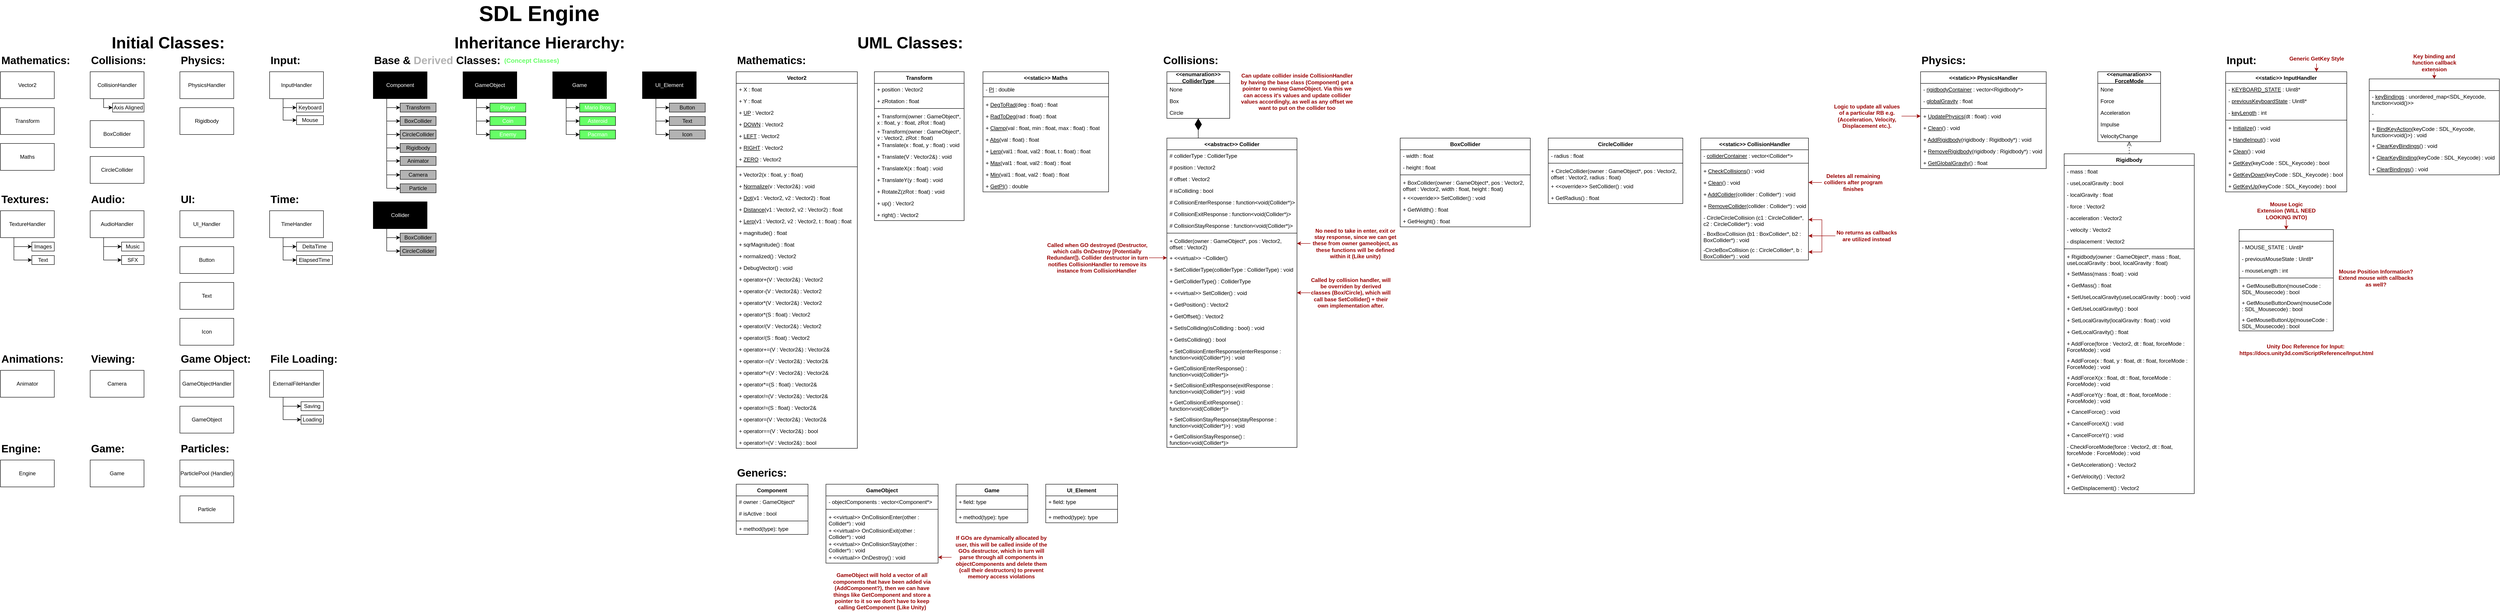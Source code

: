 <mxfile version="22.1.2" type="device">
  <diagram name="Page-1" id="R6TBppXfZWCXH75fYYaK">
    <mxGraphModel dx="1195" dy="737" grid="1" gridSize="10" guides="1" tooltips="1" connect="1" arrows="1" fold="1" page="1" pageScale="1" pageWidth="827" pageHeight="1169" math="0" shadow="0">
      <root>
        <mxCell id="0" />
        <mxCell id="1" parent="0" />
        <mxCell id="SBMeFAJlEWchc6X-bSF--1" value="&lt;b&gt;&lt;font style=&quot;font-size: 48px;&quot;&gt;SDL Engine&lt;/font&gt;&lt;/b&gt;" style="text;html=1;strokeColor=none;fillColor=none;align=center;verticalAlign=middle;whiteSpace=wrap;rounded=0;" parent="1" vertex="1">
          <mxGeometry x="1101" width="280" height="60" as="geometry" />
        </mxCell>
        <mxCell id="SBMeFAJlEWchc6X-bSF--2" value="Transform" style="rounded=0;whiteSpace=wrap;html=1;" parent="1" vertex="1">
          <mxGeometry x="40" y="240" width="120" height="60" as="geometry" />
        </mxCell>
        <mxCell id="SBMeFAJlEWchc6X-bSF--3" value="Vector2" style="rounded=0;whiteSpace=wrap;html=1;" parent="1" vertex="1">
          <mxGeometry x="40" y="160" width="120" height="60" as="geometry" />
        </mxCell>
        <mxCell id="SBMeFAJlEWchc6X-bSF--4" value="&lt;font style=&quot;font-size: 24px;&quot;&gt;&lt;b&gt;Mathematics:&lt;/b&gt;&lt;/font&gt;" style="text;html=1;strokeColor=none;fillColor=none;align=left;verticalAlign=middle;whiteSpace=wrap;rounded=0;" parent="1" vertex="1">
          <mxGeometry x="40" y="120" width="160" height="30" as="geometry" />
        </mxCell>
        <mxCell id="SBMeFAJlEWchc6X-bSF--5" value="&lt;font style=&quot;font-size: 24px;&quot;&gt;&lt;b&gt;Collisions:&lt;/b&gt;&lt;/font&gt;" style="text;html=1;strokeColor=none;fillColor=none;align=left;verticalAlign=middle;whiteSpace=wrap;rounded=0;" parent="1" vertex="1">
          <mxGeometry x="240" y="120" width="130" height="30" as="geometry" />
        </mxCell>
        <mxCell id="X7MkvyAMtegaUzHnTH6l-51" style="edgeStyle=orthogonalEdgeStyle;rounded=0;orthogonalLoop=1;jettySize=auto;html=1;exitX=0.25;exitY=1;exitDx=0;exitDy=0;entryX=0;entryY=0.5;entryDx=0;entryDy=0;" parent="1" source="SBMeFAJlEWchc6X-bSF--6" target="X7MkvyAMtegaUzHnTH6l-50" edge="1">
          <mxGeometry relative="1" as="geometry">
            <Array as="points">
              <mxPoint x="270" y="240" />
            </Array>
          </mxGeometry>
        </mxCell>
        <mxCell id="SBMeFAJlEWchc6X-bSF--6" value="CollisionHandler" style="rounded=0;whiteSpace=wrap;html=1;" parent="1" vertex="1">
          <mxGeometry x="240" y="160" width="120" height="60" as="geometry" />
        </mxCell>
        <mxCell id="SBMeFAJlEWchc6X-bSF--7" value="BoxCollider" style="rounded=0;whiteSpace=wrap;html=1;" parent="1" vertex="1">
          <mxGeometry x="240" y="269" width="120" height="60" as="geometry" />
        </mxCell>
        <mxCell id="SBMeFAJlEWchc6X-bSF--8" value="CircleCollider" style="rounded=0;whiteSpace=wrap;html=1;" parent="1" vertex="1">
          <mxGeometry x="240" y="349" width="120" height="60" as="geometry" />
        </mxCell>
        <mxCell id="SBMeFAJlEWchc6X-bSF--10" value="PhysicsHandler" style="rounded=0;whiteSpace=wrap;html=1;" parent="1" vertex="1">
          <mxGeometry x="440" y="160" width="120" height="60" as="geometry" />
        </mxCell>
        <mxCell id="SBMeFAJlEWchc6X-bSF--11" value="&lt;font style=&quot;font-size: 24px;&quot;&gt;&lt;b&gt;Physics:&lt;/b&gt;&lt;/font&gt;" style="text;html=1;strokeColor=none;fillColor=none;align=left;verticalAlign=middle;whiteSpace=wrap;rounded=0;" parent="1" vertex="1">
          <mxGeometry x="440" y="120" width="130" height="30" as="geometry" />
        </mxCell>
        <mxCell id="SBMeFAJlEWchc6X-bSF--12" value="Rigidbody" style="rounded=0;whiteSpace=wrap;html=1;" parent="1" vertex="1">
          <mxGeometry x="440" y="240" width="120" height="60" as="geometry" />
        </mxCell>
        <mxCell id="SBMeFAJlEWchc6X-bSF--13" value="&lt;font style=&quot;font-size: 24px;&quot;&gt;&lt;b&gt;Input:&lt;/b&gt;&lt;/font&gt;" style="text;html=1;strokeColor=none;fillColor=none;align=left;verticalAlign=middle;whiteSpace=wrap;rounded=0;" parent="1" vertex="1">
          <mxGeometry x="640" y="120" width="130" height="30" as="geometry" />
        </mxCell>
        <mxCell id="X7MkvyAMtegaUzHnTH6l-49" style="edgeStyle=orthogonalEdgeStyle;rounded=0;orthogonalLoop=1;jettySize=auto;html=1;exitX=0.25;exitY=1;exitDx=0;exitDy=0;entryX=0;entryY=0.5;entryDx=0;entryDy=0;" parent="1" source="SBMeFAJlEWchc6X-bSF--14" target="X7MkvyAMtegaUzHnTH6l-48" edge="1">
          <mxGeometry relative="1" as="geometry">
            <Array as="points">
              <mxPoint x="670" y="240" />
            </Array>
          </mxGeometry>
        </mxCell>
        <mxCell id="ZqmoNhAWYGBsESWfYvLH-79" style="edgeStyle=orthogonalEdgeStyle;rounded=0;orthogonalLoop=1;jettySize=auto;html=1;exitX=0.25;exitY=1;exitDx=0;exitDy=0;entryX=0;entryY=0.5;entryDx=0;entryDy=0;" parent="1" source="SBMeFAJlEWchc6X-bSF--14" target="ZqmoNhAWYGBsESWfYvLH-78" edge="1">
          <mxGeometry relative="1" as="geometry" />
        </mxCell>
        <mxCell id="SBMeFAJlEWchc6X-bSF--14" value="InputHandler" style="rounded=0;whiteSpace=wrap;html=1;" parent="1" vertex="1">
          <mxGeometry x="640" y="160" width="120" height="60" as="geometry" />
        </mxCell>
        <mxCell id="SBMeFAJlEWchc6X-bSF--15" value="&lt;font style=&quot;font-size: 24px;&quot;&gt;&lt;b&gt;Textures:&lt;/b&gt;&lt;/font&gt;" style="text;html=1;strokeColor=none;fillColor=none;align=left;verticalAlign=middle;whiteSpace=wrap;rounded=0;" parent="1" vertex="1">
          <mxGeometry x="40" y="430" width="130" height="30" as="geometry" />
        </mxCell>
        <mxCell id="SBMeFAJlEWchc6X-bSF--22" style="edgeStyle=orthogonalEdgeStyle;rounded=0;orthogonalLoop=1;jettySize=auto;html=1;exitX=0.25;exitY=1;exitDx=0;exitDy=0;entryX=0;entryY=0.5;entryDx=0;entryDy=0;" parent="1" source="SBMeFAJlEWchc6X-bSF--16" target="SBMeFAJlEWchc6X-bSF--21" edge="1">
          <mxGeometry relative="1" as="geometry" />
        </mxCell>
        <mxCell id="SBMeFAJlEWchc6X-bSF--24" style="edgeStyle=orthogonalEdgeStyle;rounded=0;orthogonalLoop=1;jettySize=auto;html=1;exitX=0.25;exitY=1;exitDx=0;exitDy=0;entryX=0;entryY=0.5;entryDx=0;entryDy=0;" parent="1" source="SBMeFAJlEWchc6X-bSF--16" target="SBMeFAJlEWchc6X-bSF--23" edge="1">
          <mxGeometry relative="1" as="geometry" />
        </mxCell>
        <mxCell id="SBMeFAJlEWchc6X-bSF--16" value="TextureHandler" style="rounded=0;whiteSpace=wrap;html=1;" parent="1" vertex="1">
          <mxGeometry x="40" y="470" width="120" height="60" as="geometry" />
        </mxCell>
        <mxCell id="SBMeFAJlEWchc6X-bSF--17" value="&lt;font style=&quot;font-size: 24px;&quot;&gt;&lt;b&gt;Audio:&lt;/b&gt;&lt;/font&gt;" style="text;html=1;strokeColor=none;fillColor=none;align=left;verticalAlign=middle;whiteSpace=wrap;rounded=0;" parent="1" vertex="1">
          <mxGeometry x="240" y="430" width="130" height="30" as="geometry" />
        </mxCell>
        <mxCell id="SBMeFAJlEWchc6X-bSF--27" style="edgeStyle=orthogonalEdgeStyle;rounded=0;orthogonalLoop=1;jettySize=auto;html=1;exitX=0.25;exitY=1;exitDx=0;exitDy=0;entryX=0;entryY=0.5;entryDx=0;entryDy=0;" parent="1" source="SBMeFAJlEWchc6X-bSF--18" target="SBMeFAJlEWchc6X-bSF--25" edge="1">
          <mxGeometry relative="1" as="geometry" />
        </mxCell>
        <mxCell id="SBMeFAJlEWchc6X-bSF--28" style="edgeStyle=orthogonalEdgeStyle;rounded=0;orthogonalLoop=1;jettySize=auto;html=1;exitX=0.25;exitY=1;exitDx=0;exitDy=0;entryX=0;entryY=0.5;entryDx=0;entryDy=0;" parent="1" source="SBMeFAJlEWchc6X-bSF--18" target="SBMeFAJlEWchc6X-bSF--26" edge="1">
          <mxGeometry relative="1" as="geometry" />
        </mxCell>
        <mxCell id="SBMeFAJlEWchc6X-bSF--18" value="AudioHandler" style="rounded=0;whiteSpace=wrap;html=1;" parent="1" vertex="1">
          <mxGeometry x="240" y="470" width="120" height="60" as="geometry" />
        </mxCell>
        <mxCell id="SBMeFAJlEWchc6X-bSF--19" value="&lt;font style=&quot;font-size: 24px;&quot;&gt;&lt;b&gt;UI:&lt;/b&gt;&lt;/font&gt;" style="text;html=1;strokeColor=none;fillColor=none;align=left;verticalAlign=middle;whiteSpace=wrap;rounded=0;" parent="1" vertex="1">
          <mxGeometry x="440" y="430" width="130" height="30" as="geometry" />
        </mxCell>
        <mxCell id="SBMeFAJlEWchc6X-bSF--20" value="Button" style="rounded=0;whiteSpace=wrap;html=1;" parent="1" vertex="1">
          <mxGeometry x="440" y="550" width="120" height="60" as="geometry" />
        </mxCell>
        <mxCell id="SBMeFAJlEWchc6X-bSF--21" value="Images" style="rounded=0;whiteSpace=wrap;html=1;" parent="1" vertex="1">
          <mxGeometry x="110" y="540" width="50" height="20" as="geometry" />
        </mxCell>
        <mxCell id="SBMeFAJlEWchc6X-bSF--23" value="Text" style="rounded=0;whiteSpace=wrap;html=1;" parent="1" vertex="1">
          <mxGeometry x="110" y="570" width="50" height="20" as="geometry" />
        </mxCell>
        <mxCell id="SBMeFAJlEWchc6X-bSF--25" value="Music" style="rounded=0;whiteSpace=wrap;html=1;" parent="1" vertex="1">
          <mxGeometry x="310" y="540" width="50" height="20" as="geometry" />
        </mxCell>
        <mxCell id="SBMeFAJlEWchc6X-bSF--26" value="SFX" style="rounded=0;whiteSpace=wrap;html=1;" parent="1" vertex="1">
          <mxGeometry x="310" y="570" width="50" height="20" as="geometry" />
        </mxCell>
        <mxCell id="SBMeFAJlEWchc6X-bSF--29" value="Text" style="rounded=0;whiteSpace=wrap;html=1;" parent="1" vertex="1">
          <mxGeometry x="440" y="630" width="120" height="60" as="geometry" />
        </mxCell>
        <mxCell id="SBMeFAJlEWchc6X-bSF--30" value="&lt;font style=&quot;font-size: 24px;&quot;&gt;&lt;b&gt;Time:&lt;/b&gt;&lt;/font&gt;" style="text;html=1;strokeColor=none;fillColor=none;align=left;verticalAlign=middle;whiteSpace=wrap;rounded=0;" parent="1" vertex="1">
          <mxGeometry x="640" y="430" width="130" height="30" as="geometry" />
        </mxCell>
        <mxCell id="X7MkvyAMtegaUzHnTH6l-45" style="edgeStyle=orthogonalEdgeStyle;rounded=0;orthogonalLoop=1;jettySize=auto;html=1;exitX=0.25;exitY=1;exitDx=0;exitDy=0;entryX=0;entryY=0.5;entryDx=0;entryDy=0;" parent="1" source="SBMeFAJlEWchc6X-bSF--31" target="X7MkvyAMtegaUzHnTH6l-44" edge="1">
          <mxGeometry relative="1" as="geometry">
            <Array as="points">
              <mxPoint x="670" y="550" />
            </Array>
          </mxGeometry>
        </mxCell>
        <mxCell id="X7MkvyAMtegaUzHnTH6l-47" style="edgeStyle=orthogonalEdgeStyle;rounded=0;orthogonalLoop=1;jettySize=auto;html=1;exitX=0.25;exitY=1;exitDx=0;exitDy=0;entryX=0;entryY=0.5;entryDx=0;entryDy=0;" parent="1" source="SBMeFAJlEWchc6X-bSF--31" target="X7MkvyAMtegaUzHnTH6l-46" edge="1">
          <mxGeometry relative="1" as="geometry" />
        </mxCell>
        <mxCell id="SBMeFAJlEWchc6X-bSF--31" value="TimeHandler" style="rounded=0;whiteSpace=wrap;html=1;" parent="1" vertex="1">
          <mxGeometry x="640" y="470" width="120" height="60" as="geometry" />
        </mxCell>
        <mxCell id="SBMeFAJlEWchc6X-bSF--32" value="&lt;font style=&quot;font-size: 24px;&quot;&gt;&lt;b&gt;Animations:&lt;/b&gt;&lt;/font&gt;" style="text;html=1;strokeColor=none;fillColor=none;align=left;verticalAlign=middle;whiteSpace=wrap;rounded=0;" parent="1" vertex="1">
          <mxGeometry x="40" y="786" width="130" height="30" as="geometry" />
        </mxCell>
        <mxCell id="SBMeFAJlEWchc6X-bSF--33" value="Animator" style="rounded=0;whiteSpace=wrap;html=1;" parent="1" vertex="1">
          <mxGeometry x="40" y="826" width="120" height="60" as="geometry" />
        </mxCell>
        <mxCell id="SBMeFAJlEWchc6X-bSF--34" value="&lt;font style=&quot;font-size: 24px;&quot;&gt;&lt;b&gt;Viewing:&lt;/b&gt;&lt;/font&gt;" style="text;html=1;strokeColor=none;fillColor=none;align=left;verticalAlign=middle;whiteSpace=wrap;rounded=0;" parent="1" vertex="1">
          <mxGeometry x="240" y="786" width="130" height="30" as="geometry" />
        </mxCell>
        <mxCell id="SBMeFAJlEWchc6X-bSF--35" value="Camera" style="rounded=0;whiteSpace=wrap;html=1;" parent="1" vertex="1">
          <mxGeometry x="240" y="826" width="120" height="60" as="geometry" />
        </mxCell>
        <mxCell id="SBMeFAJlEWchc6X-bSF--36" value="&lt;font style=&quot;font-size: 24px;&quot;&gt;&lt;b&gt;Game Object:&lt;/b&gt;&lt;/font&gt;" style="text;html=1;strokeColor=none;fillColor=none;align=left;verticalAlign=middle;whiteSpace=wrap;rounded=0;" parent="1" vertex="1">
          <mxGeometry x="440" y="786" width="160" height="30" as="geometry" />
        </mxCell>
        <mxCell id="SBMeFAJlEWchc6X-bSF--37" value="GameObjectHandler" style="rounded=0;whiteSpace=wrap;html=1;" parent="1" vertex="1">
          <mxGeometry x="440" y="826" width="120" height="60" as="geometry" />
        </mxCell>
        <mxCell id="SBMeFAJlEWchc6X-bSF--38" value="GameObject" style="rounded=0;whiteSpace=wrap;html=1;" parent="1" vertex="1">
          <mxGeometry x="440" y="906" width="120" height="60" as="geometry" />
        </mxCell>
        <mxCell id="SBMeFAJlEWchc6X-bSF--40" value="&lt;font style=&quot;font-size: 24px;&quot;&gt;&lt;b&gt;File Loading:&lt;/b&gt;&lt;/font&gt;" style="text;html=1;strokeColor=none;fillColor=none;align=left;verticalAlign=middle;whiteSpace=wrap;rounded=0;" parent="1" vertex="1">
          <mxGeometry x="640" y="786" width="160" height="30" as="geometry" />
        </mxCell>
        <mxCell id="SBMeFAJlEWchc6X-bSF--44" style="edgeStyle=orthogonalEdgeStyle;rounded=0;orthogonalLoop=1;jettySize=auto;html=1;exitX=0.25;exitY=1;exitDx=0;exitDy=0;entryX=0;entryY=0.5;entryDx=0;entryDy=0;" parent="1" source="SBMeFAJlEWchc6X-bSF--41" target="SBMeFAJlEWchc6X-bSF--42" edge="1">
          <mxGeometry relative="1" as="geometry" />
        </mxCell>
        <mxCell id="SBMeFAJlEWchc6X-bSF--45" style="edgeStyle=orthogonalEdgeStyle;rounded=0;orthogonalLoop=1;jettySize=auto;html=1;exitX=0.25;exitY=1;exitDx=0;exitDy=0;entryX=0;entryY=0.5;entryDx=0;entryDy=0;" parent="1" source="SBMeFAJlEWchc6X-bSF--41" target="SBMeFAJlEWchc6X-bSF--43" edge="1">
          <mxGeometry relative="1" as="geometry" />
        </mxCell>
        <mxCell id="SBMeFAJlEWchc6X-bSF--41" value="ExternalFileHandler" style="rounded=0;whiteSpace=wrap;html=1;" parent="1" vertex="1">
          <mxGeometry x="640" y="826" width="120" height="60" as="geometry" />
        </mxCell>
        <mxCell id="SBMeFAJlEWchc6X-bSF--42" value="Saving" style="rounded=0;whiteSpace=wrap;html=1;" parent="1" vertex="1">
          <mxGeometry x="710" y="896" width="50" height="20" as="geometry" />
        </mxCell>
        <mxCell id="SBMeFAJlEWchc6X-bSF--43" value="Loading" style="rounded=0;whiteSpace=wrap;html=1;" parent="1" vertex="1">
          <mxGeometry x="710" y="926" width="50" height="20" as="geometry" />
        </mxCell>
        <mxCell id="SBMeFAJlEWchc6X-bSF--46" value="Game" style="rounded=0;whiteSpace=wrap;html=1;" parent="1" vertex="1">
          <mxGeometry x="240" y="1026" width="120" height="60" as="geometry" />
        </mxCell>
        <mxCell id="X7MkvyAMtegaUzHnTH6l-1" value="&lt;font size=&quot;1&quot; style=&quot;&quot;&gt;&lt;b style=&quot;font-size: 36px;&quot;&gt;Inheritance Hierarchy:&lt;/b&gt;&lt;/font&gt;" style="text;html=1;strokeColor=none;fillColor=none;align=left;verticalAlign=middle;whiteSpace=wrap;rounded=0;" parent="1" vertex="1">
          <mxGeometry x="1050" y="80" width="390" height="30" as="geometry" />
        </mxCell>
        <mxCell id="X7MkvyAMtegaUzHnTH6l-2" value="&lt;font style=&quot;font-size: 24px;&quot;&gt;&lt;b&gt;Base &amp;amp; &lt;font color=&quot;#b3b3b3&quot;&gt;Derived&lt;/font&gt; Classes:&lt;/b&gt;&lt;/font&gt;" style="text;html=1;strokeColor=none;fillColor=none;align=left;verticalAlign=middle;whiteSpace=wrap;rounded=0;" parent="1" vertex="1">
          <mxGeometry x="871" y="120" width="290" height="30" as="geometry" />
        </mxCell>
        <mxCell id="X7MkvyAMtegaUzHnTH6l-26" style="edgeStyle=orthogonalEdgeStyle;rounded=0;orthogonalLoop=1;jettySize=auto;html=1;exitX=0.25;exitY=1;exitDx=0;exitDy=0;entryX=0;entryY=0.5;entryDx=0;entryDy=0;" parent="1" source="X7MkvyAMtegaUzHnTH6l-3" target="X7MkvyAMtegaUzHnTH6l-6" edge="1">
          <mxGeometry relative="1" as="geometry">
            <Array as="points">
              <mxPoint x="901" y="240" />
            </Array>
          </mxGeometry>
        </mxCell>
        <mxCell id="X7MkvyAMtegaUzHnTH6l-27" style="edgeStyle=orthogonalEdgeStyle;rounded=0;orthogonalLoop=1;jettySize=auto;html=1;exitX=0.25;exitY=1;exitDx=0;exitDy=0;entryX=0;entryY=0.5;entryDx=0;entryDy=0;" parent="1" source="X7MkvyAMtegaUzHnTH6l-3" target="X7MkvyAMtegaUzHnTH6l-7" edge="1">
          <mxGeometry relative="1" as="geometry" />
        </mxCell>
        <mxCell id="X7MkvyAMtegaUzHnTH6l-28" style="edgeStyle=orthogonalEdgeStyle;rounded=0;orthogonalLoop=1;jettySize=auto;html=1;exitX=0.25;exitY=1;exitDx=0;exitDy=0;entryX=0;entryY=0.5;entryDx=0;entryDy=0;" parent="1" source="X7MkvyAMtegaUzHnTH6l-3" target="X7MkvyAMtegaUzHnTH6l-8" edge="1">
          <mxGeometry relative="1" as="geometry" />
        </mxCell>
        <mxCell id="X7MkvyAMtegaUzHnTH6l-29" style="edgeStyle=orthogonalEdgeStyle;rounded=0;orthogonalLoop=1;jettySize=auto;html=1;exitX=0.25;exitY=1;exitDx=0;exitDy=0;entryX=0;entryY=0.5;entryDx=0;entryDy=0;" parent="1" source="X7MkvyAMtegaUzHnTH6l-3" target="X7MkvyAMtegaUzHnTH6l-9" edge="1">
          <mxGeometry relative="1" as="geometry" />
        </mxCell>
        <mxCell id="X7MkvyAMtegaUzHnTH6l-30" style="edgeStyle=orthogonalEdgeStyle;rounded=0;orthogonalLoop=1;jettySize=auto;html=1;exitX=0.25;exitY=1;exitDx=0;exitDy=0;entryX=0;entryY=0.5;entryDx=0;entryDy=0;" parent="1" source="X7MkvyAMtegaUzHnTH6l-3" target="X7MkvyAMtegaUzHnTH6l-12" edge="1">
          <mxGeometry relative="1" as="geometry" />
        </mxCell>
        <mxCell id="X7MkvyAMtegaUzHnTH6l-31" style="edgeStyle=orthogonalEdgeStyle;rounded=0;orthogonalLoop=1;jettySize=auto;html=1;exitX=0.25;exitY=1;exitDx=0;exitDy=0;entryX=0;entryY=0.5;entryDx=0;entryDy=0;" parent="1" source="X7MkvyAMtegaUzHnTH6l-3" target="X7MkvyAMtegaUzHnTH6l-13" edge="1">
          <mxGeometry relative="1" as="geometry" />
        </mxCell>
        <mxCell id="v75YZ5RxLIhq8jOqsILI-6" style="edgeStyle=orthogonalEdgeStyle;rounded=0;orthogonalLoop=1;jettySize=auto;html=1;exitX=0.25;exitY=1;exitDx=0;exitDy=0;entryX=0;entryY=0.5;entryDx=0;entryDy=0;" parent="1" source="X7MkvyAMtegaUzHnTH6l-3" target="v75YZ5RxLIhq8jOqsILI-5" edge="1">
          <mxGeometry relative="1" as="geometry" />
        </mxCell>
        <mxCell id="X7MkvyAMtegaUzHnTH6l-3" value="&lt;font color=&quot;#ffffff&quot;&gt;Component&lt;/font&gt;" style="rounded=0;whiteSpace=wrap;html=1;fillColor=#000000;" parent="1" vertex="1">
          <mxGeometry x="871" y="160" width="120" height="60" as="geometry" />
        </mxCell>
        <mxCell id="X7MkvyAMtegaUzHnTH6l-25" style="edgeStyle=orthogonalEdgeStyle;rounded=0;orthogonalLoop=1;jettySize=auto;html=1;exitX=0.25;exitY=1;exitDx=0;exitDy=0;entryX=0;entryY=0.5;entryDx=0;entryDy=0;" parent="1" source="X7MkvyAMtegaUzHnTH6l-5" target="X7MkvyAMtegaUzHnTH6l-21" edge="1">
          <mxGeometry relative="1" as="geometry">
            <Array as="points">
              <mxPoint x="1101" y="240" />
            </Array>
          </mxGeometry>
        </mxCell>
        <mxCell id="X7MkvyAMtegaUzHnTH6l-32" style="edgeStyle=orthogonalEdgeStyle;rounded=0;orthogonalLoop=1;jettySize=auto;html=1;exitX=0.25;exitY=1;exitDx=0;exitDy=0;entryX=0;entryY=0.5;entryDx=0;entryDy=0;" parent="1" source="X7MkvyAMtegaUzHnTH6l-5" target="X7MkvyAMtegaUzHnTH6l-22" edge="1">
          <mxGeometry relative="1" as="geometry" />
        </mxCell>
        <mxCell id="X7MkvyAMtegaUzHnTH6l-33" style="edgeStyle=orthogonalEdgeStyle;rounded=0;orthogonalLoop=1;jettySize=auto;html=1;exitX=0.25;exitY=1;exitDx=0;exitDy=0;entryX=0;entryY=0.5;entryDx=0;entryDy=0;" parent="1" source="X7MkvyAMtegaUzHnTH6l-5" target="X7MkvyAMtegaUzHnTH6l-23" edge="1">
          <mxGeometry relative="1" as="geometry" />
        </mxCell>
        <mxCell id="X7MkvyAMtegaUzHnTH6l-5" value="&lt;font color=&quot;#ffffff&quot;&gt;GameObject&lt;/font&gt;" style="rounded=0;whiteSpace=wrap;html=1;fillColor=#000000;" parent="1" vertex="1">
          <mxGeometry x="1071" y="160" width="120" height="60" as="geometry" />
        </mxCell>
        <mxCell id="X7MkvyAMtegaUzHnTH6l-6" value="Transform" style="rounded=0;whiteSpace=wrap;html=1;fillColor=#B3B3B3;" parent="1" vertex="1">
          <mxGeometry x="931" y="230" width="80" height="20" as="geometry" />
        </mxCell>
        <mxCell id="X7MkvyAMtegaUzHnTH6l-7" value="BoxCollider" style="rounded=0;whiteSpace=wrap;html=1;fillColor=#B3B3B3;" parent="1" vertex="1">
          <mxGeometry x="931" y="260" width="80" height="20" as="geometry" />
        </mxCell>
        <mxCell id="X7MkvyAMtegaUzHnTH6l-8" value="CircleCollider" style="rounded=0;whiteSpace=wrap;html=1;fillColor=#B3B3B3;" parent="1" vertex="1">
          <mxGeometry x="931" y="290" width="80" height="20" as="geometry" />
        </mxCell>
        <mxCell id="X7MkvyAMtegaUzHnTH6l-9" value="Rigidbody" style="rounded=0;whiteSpace=wrap;html=1;fillColor=#B3B3B3;" parent="1" vertex="1">
          <mxGeometry x="931" y="320" width="80" height="20" as="geometry" />
        </mxCell>
        <mxCell id="X7MkvyAMtegaUzHnTH6l-10" value="&lt;font style=&quot;font-size: 24px;&quot;&gt;&lt;b&gt;Engine:&lt;/b&gt;&lt;/font&gt;" style="text;html=1;strokeColor=none;fillColor=none;align=left;verticalAlign=middle;whiteSpace=wrap;rounded=0;" parent="1" vertex="1">
          <mxGeometry x="40" y="986" width="130" height="30" as="geometry" />
        </mxCell>
        <mxCell id="X7MkvyAMtegaUzHnTH6l-11" value="Engine" style="rounded=0;whiteSpace=wrap;html=1;" parent="1" vertex="1">
          <mxGeometry x="40" y="1026" width="120" height="60" as="geometry" />
        </mxCell>
        <mxCell id="X7MkvyAMtegaUzHnTH6l-12" value="Animator" style="rounded=0;whiteSpace=wrap;html=1;fillColor=#B3B3B3;" parent="1" vertex="1">
          <mxGeometry x="931" y="349" width="80" height="20" as="geometry" />
        </mxCell>
        <mxCell id="X7MkvyAMtegaUzHnTH6l-13" value="Camera" style="rounded=0;whiteSpace=wrap;html=1;fillColor=#B3B3B3;" parent="1" vertex="1">
          <mxGeometry x="931" y="380" width="80" height="20" as="geometry" />
        </mxCell>
        <mxCell id="X7MkvyAMtegaUzHnTH6l-37" style="edgeStyle=orthogonalEdgeStyle;rounded=0;orthogonalLoop=1;jettySize=auto;html=1;exitX=0.25;exitY=1;exitDx=0;exitDy=0;entryX=0;entryY=0.5;entryDx=0;entryDy=0;" parent="1" source="X7MkvyAMtegaUzHnTH6l-14" target="X7MkvyAMtegaUzHnTH6l-34" edge="1">
          <mxGeometry relative="1" as="geometry">
            <Array as="points">
              <mxPoint x="1301" y="240" />
            </Array>
          </mxGeometry>
        </mxCell>
        <mxCell id="X7MkvyAMtegaUzHnTH6l-38" style="edgeStyle=orthogonalEdgeStyle;rounded=0;orthogonalLoop=1;jettySize=auto;html=1;exitX=0.25;exitY=1;exitDx=0;exitDy=0;entryX=0;entryY=0.5;entryDx=0;entryDy=0;" parent="1" source="X7MkvyAMtegaUzHnTH6l-14" target="X7MkvyAMtegaUzHnTH6l-35" edge="1">
          <mxGeometry relative="1" as="geometry" />
        </mxCell>
        <mxCell id="X7MkvyAMtegaUzHnTH6l-39" style="edgeStyle=orthogonalEdgeStyle;rounded=0;orthogonalLoop=1;jettySize=auto;html=1;exitX=0.25;exitY=1;exitDx=0;exitDy=0;entryX=0;entryY=0.5;entryDx=0;entryDy=0;" parent="1" source="X7MkvyAMtegaUzHnTH6l-14" target="X7MkvyAMtegaUzHnTH6l-36" edge="1">
          <mxGeometry relative="1" as="geometry" />
        </mxCell>
        <mxCell id="X7MkvyAMtegaUzHnTH6l-14" value="&lt;font color=&quot;#ffffff&quot;&gt;Game&lt;/font&gt;" style="rounded=0;whiteSpace=wrap;html=1;fillColor=#000000;" parent="1" vertex="1">
          <mxGeometry x="1271" y="160" width="120" height="60" as="geometry" />
        </mxCell>
        <mxCell id="X7MkvyAMtegaUzHnTH6l-15" value="Button" style="rounded=0;whiteSpace=wrap;html=1;fillColor=#B3B3B3;" parent="1" vertex="1">
          <mxGeometry x="1531" y="230" width="80" height="20" as="geometry" />
        </mxCell>
        <mxCell id="X7MkvyAMtegaUzHnTH6l-16" value="Text" style="rounded=0;whiteSpace=wrap;html=1;fillColor=#B3B3B3;" parent="1" vertex="1">
          <mxGeometry x="1531" y="260" width="80" height="20" as="geometry" />
        </mxCell>
        <mxCell id="X7MkvyAMtegaUzHnTH6l-17" value="Icon" style="rounded=0;whiteSpace=wrap;html=1;fillColor=#B3B3B3;" parent="1" vertex="1">
          <mxGeometry x="1531" y="290" width="80" height="20" as="geometry" />
        </mxCell>
        <mxCell id="X7MkvyAMtegaUzHnTH6l-18" value="Icon" style="rounded=0;whiteSpace=wrap;html=1;" parent="1" vertex="1">
          <mxGeometry x="440" y="710" width="120" height="60" as="geometry" />
        </mxCell>
        <mxCell id="X7MkvyAMtegaUzHnTH6l-40" style="edgeStyle=orthogonalEdgeStyle;rounded=0;orthogonalLoop=1;jettySize=auto;html=1;exitX=0.25;exitY=1;exitDx=0;exitDy=0;entryX=0;entryY=0.5;entryDx=0;entryDy=0;" parent="1" source="X7MkvyAMtegaUzHnTH6l-19" target="X7MkvyAMtegaUzHnTH6l-15" edge="1">
          <mxGeometry relative="1" as="geometry">
            <Array as="points">
              <mxPoint x="1501" y="240" />
            </Array>
          </mxGeometry>
        </mxCell>
        <mxCell id="X7MkvyAMtegaUzHnTH6l-41" style="edgeStyle=orthogonalEdgeStyle;rounded=0;orthogonalLoop=1;jettySize=auto;html=1;exitX=0.25;exitY=1;exitDx=0;exitDy=0;entryX=0;entryY=0.5;entryDx=0;entryDy=0;" parent="1" source="X7MkvyAMtegaUzHnTH6l-19" target="X7MkvyAMtegaUzHnTH6l-16" edge="1">
          <mxGeometry relative="1" as="geometry" />
        </mxCell>
        <mxCell id="X7MkvyAMtegaUzHnTH6l-42" style="edgeStyle=orthogonalEdgeStyle;rounded=0;orthogonalLoop=1;jettySize=auto;html=1;exitX=0.25;exitY=1;exitDx=0;exitDy=0;entryX=0;entryY=0.5;entryDx=0;entryDy=0;" parent="1" source="X7MkvyAMtegaUzHnTH6l-19" target="X7MkvyAMtegaUzHnTH6l-17" edge="1">
          <mxGeometry relative="1" as="geometry" />
        </mxCell>
        <mxCell id="X7MkvyAMtegaUzHnTH6l-19" value="&lt;font color=&quot;#ffffff&quot;&gt;UI_Element&lt;/font&gt;" style="rounded=0;whiteSpace=wrap;html=1;fillColor=#000000;" parent="1" vertex="1">
          <mxGeometry x="1471" y="160" width="120" height="60" as="geometry" />
        </mxCell>
        <mxCell id="X7MkvyAMtegaUzHnTH6l-20" value="UI_Handler" style="rounded=0;whiteSpace=wrap;html=1;" parent="1" vertex="1">
          <mxGeometry x="440" y="470" width="120" height="60" as="geometry" />
        </mxCell>
        <mxCell id="X7MkvyAMtegaUzHnTH6l-21" value="&lt;font color=&quot;#ffffff&quot;&gt;Player&lt;/font&gt;" style="rounded=0;whiteSpace=wrap;html=1;fillColor=#66FF66;" parent="1" vertex="1">
          <mxGeometry x="1131" y="230" width="80" height="20" as="geometry" />
        </mxCell>
        <mxCell id="X7MkvyAMtegaUzHnTH6l-22" value="&lt;font color=&quot;#ffffff&quot;&gt;Coin&lt;/font&gt;" style="rounded=0;whiteSpace=wrap;html=1;fillColor=#66FF66;" parent="1" vertex="1">
          <mxGeometry x="1131" y="260" width="80" height="20" as="geometry" />
        </mxCell>
        <mxCell id="X7MkvyAMtegaUzHnTH6l-23" value="&lt;font color=&quot;#ffffff&quot;&gt;Enemy&lt;/font&gt;" style="rounded=0;whiteSpace=wrap;html=1;fillColor=#66FF66;" parent="1" vertex="1">
          <mxGeometry x="1131" y="290" width="80" height="20" as="geometry" />
        </mxCell>
        <mxCell id="X7MkvyAMtegaUzHnTH6l-34" value="&lt;font color=&quot;#ffffff&quot;&gt;Mario Bros&lt;/font&gt;" style="rounded=0;whiteSpace=wrap;html=1;fillColor=#66FF66;" parent="1" vertex="1">
          <mxGeometry x="1331" y="230" width="80" height="20" as="geometry" />
        </mxCell>
        <mxCell id="X7MkvyAMtegaUzHnTH6l-35" value="&lt;font color=&quot;#ffffff&quot;&gt;Asteroid&lt;/font&gt;" style="rounded=0;whiteSpace=wrap;html=1;fillColor=#66FF66;" parent="1" vertex="1">
          <mxGeometry x="1331" y="260" width="80" height="20" as="geometry" />
        </mxCell>
        <mxCell id="X7MkvyAMtegaUzHnTH6l-36" value="&lt;font color=&quot;#ffffff&quot;&gt;Pacman&lt;/font&gt;" style="rounded=0;whiteSpace=wrap;html=1;fillColor=#66FF66;" parent="1" vertex="1">
          <mxGeometry x="1331" y="290" width="80" height="20" as="geometry" />
        </mxCell>
        <mxCell id="X7MkvyAMtegaUzHnTH6l-43" value="&lt;b style=&quot;&quot;&gt;&lt;font color=&quot;#66ff66&quot; style=&quot;font-size: 14px;&quot;&gt;(Concept Classes)&lt;/font&gt;&lt;/b&gt;" style="text;html=1;strokeColor=none;fillColor=none;align=left;verticalAlign=middle;whiteSpace=wrap;rounded=0;" parent="1" vertex="1">
          <mxGeometry x="1161" y="120" width="129" height="30" as="geometry" />
        </mxCell>
        <mxCell id="X7MkvyAMtegaUzHnTH6l-44" value="DeltaTime" style="rounded=0;whiteSpace=wrap;html=1;" parent="1" vertex="1">
          <mxGeometry x="700" y="540" width="80" height="20" as="geometry" />
        </mxCell>
        <mxCell id="X7MkvyAMtegaUzHnTH6l-46" value="ElapsedTime" style="rounded=0;whiteSpace=wrap;html=1;" parent="1" vertex="1">
          <mxGeometry x="700" y="570" width="80" height="20" as="geometry" />
        </mxCell>
        <mxCell id="X7MkvyAMtegaUzHnTH6l-48" value="Keyboard" style="rounded=0;whiteSpace=wrap;html=1;" parent="1" vertex="1">
          <mxGeometry x="700" y="230" width="60" height="20" as="geometry" />
        </mxCell>
        <mxCell id="X7MkvyAMtegaUzHnTH6l-50" value="Axis Aligned" style="rounded=0;whiteSpace=wrap;html=1;" parent="1" vertex="1">
          <mxGeometry x="290" y="230" width="70" height="20" as="geometry" />
        </mxCell>
        <mxCell id="v75YZ5RxLIhq8jOqsILI-1" value="&lt;font style=&quot;font-size: 24px;&quot;&gt;&lt;b&gt;Game:&lt;/b&gt;&lt;/font&gt;" style="text;html=1;strokeColor=none;fillColor=none;align=left;verticalAlign=middle;whiteSpace=wrap;rounded=0;" parent="1" vertex="1">
          <mxGeometry x="240" y="986" width="130" height="30" as="geometry" />
        </mxCell>
        <mxCell id="v75YZ5RxLIhq8jOqsILI-2" value="&lt;font style=&quot;font-size: 24px;&quot;&gt;&lt;b&gt;Particles:&lt;/b&gt;&lt;/font&gt;" style="text;html=1;strokeColor=none;fillColor=none;align=left;verticalAlign=middle;whiteSpace=wrap;rounded=0;" parent="1" vertex="1">
          <mxGeometry x="440" y="986" width="130" height="30" as="geometry" />
        </mxCell>
        <mxCell id="v75YZ5RxLIhq8jOqsILI-3" value="ParticlePool (Handler)" style="rounded=0;whiteSpace=wrap;html=1;" parent="1" vertex="1">
          <mxGeometry x="440" y="1026" width="120" height="60" as="geometry" />
        </mxCell>
        <mxCell id="v75YZ5RxLIhq8jOqsILI-4" value="Particle" style="rounded=0;whiteSpace=wrap;html=1;" parent="1" vertex="1">
          <mxGeometry x="440" y="1106" width="120" height="60" as="geometry" />
        </mxCell>
        <mxCell id="v75YZ5RxLIhq8jOqsILI-5" value="Particle" style="rounded=0;whiteSpace=wrap;html=1;fillColor=#B3B3B3;" parent="1" vertex="1">
          <mxGeometry x="931" y="410" width="80" height="20" as="geometry" />
        </mxCell>
        <mxCell id="v75YZ5RxLIhq8jOqsILI-7" value="&lt;font size=&quot;1&quot; style=&quot;&quot;&gt;&lt;b style=&quot;font-size: 36px;&quot;&gt;UML Classes:&lt;/b&gt;&lt;/font&gt;" style="text;html=1;strokeColor=none;fillColor=none;align=center;verticalAlign=middle;whiteSpace=wrap;rounded=0;" parent="1" vertex="1">
          <mxGeometry x="1873" y="80" width="390" height="30" as="geometry" />
        </mxCell>
        <mxCell id="v75YZ5RxLIhq8jOqsILI-8" value="&lt;font style=&quot;font-size: 24px;&quot;&gt;&lt;b&gt;Mathematics:&lt;/b&gt;&lt;/font&gt;" style="text;html=1;strokeColor=none;fillColor=none;align=left;verticalAlign=middle;whiteSpace=wrap;rounded=0;" parent="1" vertex="1">
          <mxGeometry x="1680" y="120" width="160" height="30" as="geometry" />
        </mxCell>
        <mxCell id="v75YZ5RxLIhq8jOqsILI-9" value="Vector2" style="swimlane;fontStyle=1;align=center;verticalAlign=top;childLayout=stackLayout;horizontal=1;startSize=26;horizontalStack=0;resizeParent=1;resizeParentMax=0;resizeLast=0;collapsible=1;marginBottom=0;whiteSpace=wrap;html=1;" parent="1" vertex="1">
          <mxGeometry x="1680" y="160" width="270" height="840" as="geometry" />
        </mxCell>
        <mxCell id="v75YZ5RxLIhq8jOqsILI-10" value="+ X : float" style="text;strokeColor=none;fillColor=none;align=left;verticalAlign=top;spacingLeft=4;spacingRight=4;overflow=hidden;rotatable=0;points=[[0,0.5],[1,0.5]];portConstraint=eastwest;whiteSpace=wrap;html=1;" parent="v75YZ5RxLIhq8jOqsILI-9" vertex="1">
          <mxGeometry y="26" width="270" height="26" as="geometry" />
        </mxCell>
        <mxCell id="v75YZ5RxLIhq8jOqsILI-19" value="+ Y : float" style="text;strokeColor=none;fillColor=none;align=left;verticalAlign=top;spacingLeft=4;spacingRight=4;overflow=hidden;rotatable=0;points=[[0,0.5],[1,0.5]];portConstraint=eastwest;whiteSpace=wrap;html=1;" parent="v75YZ5RxLIhq8jOqsILI-9" vertex="1">
          <mxGeometry y="52" width="270" height="26" as="geometry" />
        </mxCell>
        <mxCell id="v75YZ5RxLIhq8jOqsILI-18" value="+ &lt;u&gt;UP&lt;/u&gt; : Vector2" style="text;strokeColor=none;fillColor=none;align=left;verticalAlign=top;spacingLeft=4;spacingRight=4;overflow=hidden;rotatable=0;points=[[0,0.5],[1,0.5]];portConstraint=eastwest;whiteSpace=wrap;html=1;" parent="v75YZ5RxLIhq8jOqsILI-9" vertex="1">
          <mxGeometry y="78" width="270" height="26" as="geometry" />
        </mxCell>
        <mxCell id="v75YZ5RxLIhq8jOqsILI-13" value="+ &lt;u&gt;DOWN&lt;/u&gt;&amp;nbsp;: Vector2" style="text;strokeColor=none;fillColor=none;align=left;verticalAlign=top;spacingLeft=4;spacingRight=4;overflow=hidden;rotatable=0;points=[[0,0.5],[1,0.5]];portConstraint=eastwest;whiteSpace=wrap;html=1;" parent="v75YZ5RxLIhq8jOqsILI-9" vertex="1">
          <mxGeometry y="104" width="270" height="26" as="geometry" />
        </mxCell>
        <mxCell id="v75YZ5RxLIhq8jOqsILI-14" value="+ &lt;u&gt;LEFT&lt;/u&gt;&amp;nbsp;: Vector2" style="text;strokeColor=none;fillColor=none;align=left;verticalAlign=top;spacingLeft=4;spacingRight=4;overflow=hidden;rotatable=0;points=[[0,0.5],[1,0.5]];portConstraint=eastwest;whiteSpace=wrap;html=1;" parent="v75YZ5RxLIhq8jOqsILI-9" vertex="1">
          <mxGeometry y="130" width="270" height="26" as="geometry" />
        </mxCell>
        <mxCell id="v75YZ5RxLIhq8jOqsILI-15" value="+ &lt;u&gt;RIGHT&lt;/u&gt;&amp;nbsp;: Vector2" style="text;strokeColor=none;fillColor=none;align=left;verticalAlign=top;spacingLeft=4;spacingRight=4;overflow=hidden;rotatable=0;points=[[0,0.5],[1,0.5]];portConstraint=eastwest;whiteSpace=wrap;html=1;" parent="v75YZ5RxLIhq8jOqsILI-9" vertex="1">
          <mxGeometry y="156" width="270" height="26" as="geometry" />
        </mxCell>
        <mxCell id="v75YZ5RxLIhq8jOqsILI-16" value="+ &lt;u&gt;ZERO&lt;/u&gt;&amp;nbsp;: Vector2" style="text;strokeColor=none;fillColor=none;align=left;verticalAlign=top;spacingLeft=4;spacingRight=4;overflow=hidden;rotatable=0;points=[[0,0.5],[1,0.5]];portConstraint=eastwest;whiteSpace=wrap;html=1;" parent="v75YZ5RxLIhq8jOqsILI-9" vertex="1">
          <mxGeometry y="182" width="270" height="26" as="geometry" />
        </mxCell>
        <mxCell id="v75YZ5RxLIhq8jOqsILI-11" value="" style="line;strokeWidth=1;fillColor=none;align=left;verticalAlign=middle;spacingTop=-1;spacingLeft=3;spacingRight=3;rotatable=0;labelPosition=right;points=[];portConstraint=eastwest;strokeColor=inherit;" parent="v75YZ5RxLIhq8jOqsILI-9" vertex="1">
          <mxGeometry y="208" width="270" height="8" as="geometry" />
        </mxCell>
        <mxCell id="v75YZ5RxLIhq8jOqsILI-17" value="+ Vector2(x : float, y : float)" style="text;strokeColor=none;fillColor=none;align=left;verticalAlign=top;spacingLeft=4;spacingRight=4;overflow=hidden;rotatable=0;points=[[0,0.5],[1,0.5]];portConstraint=eastwest;whiteSpace=wrap;html=1;" parent="v75YZ5RxLIhq8jOqsILI-9" vertex="1">
          <mxGeometry y="216" width="270" height="26" as="geometry" />
        </mxCell>
        <mxCell id="v75YZ5RxLIhq8jOqsILI-20" value="+ &lt;u&gt;Normalize&lt;/u&gt;(v : Vector2&amp;amp;) : void" style="text;strokeColor=none;fillColor=none;align=left;verticalAlign=top;spacingLeft=4;spacingRight=4;overflow=hidden;rotatable=0;points=[[0,0.5],[1,0.5]];portConstraint=eastwest;whiteSpace=wrap;html=1;" parent="v75YZ5RxLIhq8jOqsILI-9" vertex="1">
          <mxGeometry y="242" width="270" height="26" as="geometry" />
        </mxCell>
        <mxCell id="v75YZ5RxLIhq8jOqsILI-21" value="+ &lt;u&gt;Dot&lt;/u&gt;(v1 : Vector2, v2 : Vector2) : float" style="text;strokeColor=none;fillColor=none;align=left;verticalAlign=top;spacingLeft=4;spacingRight=4;overflow=hidden;rotatable=0;points=[[0,0.5],[1,0.5]];portConstraint=eastwest;whiteSpace=wrap;html=1;" parent="v75YZ5RxLIhq8jOqsILI-9" vertex="1">
          <mxGeometry y="268" width="270" height="26" as="geometry" />
        </mxCell>
        <mxCell id="v75YZ5RxLIhq8jOqsILI-22" value="+ &lt;u&gt;Distance&lt;/u&gt;(v1 : Vector2, v2 : Vector2) : float" style="text;strokeColor=none;fillColor=none;align=left;verticalAlign=top;spacingLeft=4;spacingRight=4;overflow=hidden;rotatable=0;points=[[0,0.5],[1,0.5]];portConstraint=eastwest;whiteSpace=wrap;html=1;" parent="v75YZ5RxLIhq8jOqsILI-9" vertex="1">
          <mxGeometry y="294" width="270" height="26" as="geometry" />
        </mxCell>
        <mxCell id="v75YZ5RxLIhq8jOqsILI-26" value="+ &lt;u&gt;Lerp&lt;/u&gt;(v1 : Vector2, v2 : Vector2, t : float) : float" style="text;strokeColor=none;fillColor=none;align=left;verticalAlign=top;spacingLeft=4;spacingRight=4;overflow=hidden;rotatable=0;points=[[0,0.5],[1,0.5]];portConstraint=eastwest;whiteSpace=wrap;html=1;" parent="v75YZ5RxLIhq8jOqsILI-9" vertex="1">
          <mxGeometry y="320" width="270" height="26" as="geometry" />
        </mxCell>
        <mxCell id="v75YZ5RxLIhq8jOqsILI-23" value="+ magnitude() : float" style="text;strokeColor=none;fillColor=none;align=left;verticalAlign=top;spacingLeft=4;spacingRight=4;overflow=hidden;rotatable=0;points=[[0,0.5],[1,0.5]];portConstraint=eastwest;whiteSpace=wrap;html=1;" parent="v75YZ5RxLIhq8jOqsILI-9" vertex="1">
          <mxGeometry y="346" width="270" height="26" as="geometry" />
        </mxCell>
        <mxCell id="v75YZ5RxLIhq8jOqsILI-24" value="+ sqrMagnitude() : float" style="text;strokeColor=none;fillColor=none;align=left;verticalAlign=top;spacingLeft=4;spacingRight=4;overflow=hidden;rotatable=0;points=[[0,0.5],[1,0.5]];portConstraint=eastwest;whiteSpace=wrap;html=1;" parent="v75YZ5RxLIhq8jOqsILI-9" vertex="1">
          <mxGeometry y="372" width="270" height="26" as="geometry" />
        </mxCell>
        <mxCell id="v75YZ5RxLIhq8jOqsILI-25" value="+ normalized() : Vector2" style="text;strokeColor=none;fillColor=none;align=left;verticalAlign=top;spacingLeft=4;spacingRight=4;overflow=hidden;rotatable=0;points=[[0,0.5],[1,0.5]];portConstraint=eastwest;whiteSpace=wrap;html=1;" parent="v75YZ5RxLIhq8jOqsILI-9" vertex="1">
          <mxGeometry y="398" width="270" height="26" as="geometry" />
        </mxCell>
        <mxCell id="v75YZ5RxLIhq8jOqsILI-28" value="+ DebugVector() : void" style="text;strokeColor=none;fillColor=none;align=left;verticalAlign=top;spacingLeft=4;spacingRight=4;overflow=hidden;rotatable=0;points=[[0,0.5],[1,0.5]];portConstraint=eastwest;whiteSpace=wrap;html=1;" parent="v75YZ5RxLIhq8jOqsILI-9" vertex="1">
          <mxGeometry y="424" width="270" height="26" as="geometry" />
        </mxCell>
        <mxCell id="v75YZ5RxLIhq8jOqsILI-29" value="+ operator+(V : Vector2&amp;amp;) : Vector2" style="text;strokeColor=none;fillColor=none;align=left;verticalAlign=top;spacingLeft=4;spacingRight=4;overflow=hidden;rotatable=0;points=[[0,0.5],[1,0.5]];portConstraint=eastwest;whiteSpace=wrap;html=1;" parent="v75YZ5RxLIhq8jOqsILI-9" vertex="1">
          <mxGeometry y="450" width="270" height="26" as="geometry" />
        </mxCell>
        <mxCell id="v75YZ5RxLIhq8jOqsILI-30" value="+ operator-(V : Vector2&amp;amp;) : Vector2" style="text;strokeColor=none;fillColor=none;align=left;verticalAlign=top;spacingLeft=4;spacingRight=4;overflow=hidden;rotatable=0;points=[[0,0.5],[1,0.5]];portConstraint=eastwest;whiteSpace=wrap;html=1;" parent="v75YZ5RxLIhq8jOqsILI-9" vertex="1">
          <mxGeometry y="476" width="270" height="26" as="geometry" />
        </mxCell>
        <mxCell id="v75YZ5RxLIhq8jOqsILI-31" value="+ operator*(V : Vector2&amp;amp;) : Vector2" style="text;strokeColor=none;fillColor=none;align=left;verticalAlign=top;spacingLeft=4;spacingRight=4;overflow=hidden;rotatable=0;points=[[0,0.5],[1,0.5]];portConstraint=eastwest;whiteSpace=wrap;html=1;" parent="v75YZ5RxLIhq8jOqsILI-9" vertex="1">
          <mxGeometry y="502" width="270" height="26" as="geometry" />
        </mxCell>
        <mxCell id="v75YZ5RxLIhq8jOqsILI-32" value="+ operator*(S : float) : Vector2" style="text;strokeColor=none;fillColor=none;align=left;verticalAlign=top;spacingLeft=4;spacingRight=4;overflow=hidden;rotatable=0;points=[[0,0.5],[1,0.5]];portConstraint=eastwest;whiteSpace=wrap;html=1;" parent="v75YZ5RxLIhq8jOqsILI-9" vertex="1">
          <mxGeometry y="528" width="270" height="26" as="geometry" />
        </mxCell>
        <mxCell id="v75YZ5RxLIhq8jOqsILI-33" value="+ operator/(V : Vector2&amp;amp;) : Vector2" style="text;strokeColor=none;fillColor=none;align=left;verticalAlign=top;spacingLeft=4;spacingRight=4;overflow=hidden;rotatable=0;points=[[0,0.5],[1,0.5]];portConstraint=eastwest;whiteSpace=wrap;html=1;" parent="v75YZ5RxLIhq8jOqsILI-9" vertex="1">
          <mxGeometry y="554" width="270" height="26" as="geometry" />
        </mxCell>
        <mxCell id="v75YZ5RxLIhq8jOqsILI-34" value="+ operator/(S : float) : Vector2" style="text;strokeColor=none;fillColor=none;align=left;verticalAlign=top;spacingLeft=4;spacingRight=4;overflow=hidden;rotatable=0;points=[[0,0.5],[1,0.5]];portConstraint=eastwest;whiteSpace=wrap;html=1;" parent="v75YZ5RxLIhq8jOqsILI-9" vertex="1">
          <mxGeometry y="580" width="270" height="26" as="geometry" />
        </mxCell>
        <mxCell id="v75YZ5RxLIhq8jOqsILI-36" value="+ operator+=(V : Vector2&amp;amp;) : Vector2&amp;amp;" style="text;strokeColor=none;fillColor=none;align=left;verticalAlign=top;spacingLeft=4;spacingRight=4;overflow=hidden;rotatable=0;points=[[0,0.5],[1,0.5]];portConstraint=eastwest;whiteSpace=wrap;html=1;" parent="v75YZ5RxLIhq8jOqsILI-9" vertex="1">
          <mxGeometry y="606" width="270" height="26" as="geometry" />
        </mxCell>
        <mxCell id="v75YZ5RxLIhq8jOqsILI-37" value="+ operator-=(V : Vector2&amp;amp;) : Vector2&amp;amp;" style="text;strokeColor=none;fillColor=none;align=left;verticalAlign=top;spacingLeft=4;spacingRight=4;overflow=hidden;rotatable=0;points=[[0,0.5],[1,0.5]];portConstraint=eastwest;whiteSpace=wrap;html=1;" parent="v75YZ5RxLIhq8jOqsILI-9" vertex="1">
          <mxGeometry y="632" width="270" height="26" as="geometry" />
        </mxCell>
        <mxCell id="v75YZ5RxLIhq8jOqsILI-38" value="+ operator*=(V : Vector2&amp;amp;) : Vector2&amp;amp;" style="text;strokeColor=none;fillColor=none;align=left;verticalAlign=top;spacingLeft=4;spacingRight=4;overflow=hidden;rotatable=0;points=[[0,0.5],[1,0.5]];portConstraint=eastwest;whiteSpace=wrap;html=1;" parent="v75YZ5RxLIhq8jOqsILI-9" vertex="1">
          <mxGeometry y="658" width="270" height="26" as="geometry" />
        </mxCell>
        <mxCell id="v75YZ5RxLIhq8jOqsILI-66" value="+ operator*=(S : float) : Vector2&amp;amp;" style="text;strokeColor=none;fillColor=none;align=left;verticalAlign=top;spacingLeft=4;spacingRight=4;overflow=hidden;rotatable=0;points=[[0,0.5],[1,0.5]];portConstraint=eastwest;whiteSpace=wrap;html=1;" parent="v75YZ5RxLIhq8jOqsILI-9" vertex="1">
          <mxGeometry y="684" width="270" height="26" as="geometry" />
        </mxCell>
        <mxCell id="v75YZ5RxLIhq8jOqsILI-67" value="+ operator/=(V : Vector2&amp;amp;) : Vector2&amp;amp;" style="text;strokeColor=none;fillColor=none;align=left;verticalAlign=top;spacingLeft=4;spacingRight=4;overflow=hidden;rotatable=0;points=[[0,0.5],[1,0.5]];portConstraint=eastwest;whiteSpace=wrap;html=1;" parent="v75YZ5RxLIhq8jOqsILI-9" vertex="1">
          <mxGeometry y="710" width="270" height="26" as="geometry" />
        </mxCell>
        <mxCell id="v75YZ5RxLIhq8jOqsILI-68" value="+ operator/=(S : float) : Vector2&amp;amp;" style="text;strokeColor=none;fillColor=none;align=left;verticalAlign=top;spacingLeft=4;spacingRight=4;overflow=hidden;rotatable=0;points=[[0,0.5],[1,0.5]];portConstraint=eastwest;whiteSpace=wrap;html=1;" parent="v75YZ5RxLIhq8jOqsILI-9" vertex="1">
          <mxGeometry y="736" width="270" height="26" as="geometry" />
        </mxCell>
        <mxCell id="v75YZ5RxLIhq8jOqsILI-69" value="+ operator=(V : Vector2&amp;amp;) : Vector2&amp;amp;" style="text;strokeColor=none;fillColor=none;align=left;verticalAlign=top;spacingLeft=4;spacingRight=4;overflow=hidden;rotatable=0;points=[[0,0.5],[1,0.5]];portConstraint=eastwest;whiteSpace=wrap;html=1;" parent="v75YZ5RxLIhq8jOqsILI-9" vertex="1">
          <mxGeometry y="762" width="270" height="26" as="geometry" />
        </mxCell>
        <mxCell id="v75YZ5RxLIhq8jOqsILI-70" value="+ operator==(V : Vector2&amp;amp;) : bool" style="text;strokeColor=none;fillColor=none;align=left;verticalAlign=top;spacingLeft=4;spacingRight=4;overflow=hidden;rotatable=0;points=[[0,0.5],[1,0.5]];portConstraint=eastwest;whiteSpace=wrap;html=1;" parent="v75YZ5RxLIhq8jOqsILI-9" vertex="1">
          <mxGeometry y="788" width="270" height="26" as="geometry" />
        </mxCell>
        <mxCell id="v75YZ5RxLIhq8jOqsILI-71" value="+ operator!=(V : Vector2&amp;amp;) : bool" style="text;strokeColor=none;fillColor=none;align=left;verticalAlign=top;spacingLeft=4;spacingRight=4;overflow=hidden;rotatable=0;points=[[0,0.5],[1,0.5]];portConstraint=eastwest;whiteSpace=wrap;html=1;" parent="v75YZ5RxLIhq8jOqsILI-9" vertex="1">
          <mxGeometry y="814" width="270" height="26" as="geometry" />
        </mxCell>
        <mxCell id="v75YZ5RxLIhq8jOqsILI-27" value="Maths" style="rounded=0;whiteSpace=wrap;html=1;" parent="1" vertex="1">
          <mxGeometry x="40" y="320" width="120" height="60" as="geometry" />
        </mxCell>
        <mxCell id="v75YZ5RxLIhq8jOqsILI-81" value="Transform" style="swimlane;fontStyle=1;align=center;verticalAlign=top;childLayout=stackLayout;horizontal=1;startSize=26;horizontalStack=0;resizeParent=1;resizeParentMax=0;resizeLast=0;collapsible=1;marginBottom=0;whiteSpace=wrap;html=1;" parent="1" vertex="1">
          <mxGeometry x="1988" y="160" width="200" height="332" as="geometry" />
        </mxCell>
        <mxCell id="v75YZ5RxLIhq8jOqsILI-82" value="+ position : Vector2" style="text;strokeColor=none;fillColor=none;align=left;verticalAlign=top;spacingLeft=4;spacingRight=4;overflow=hidden;rotatable=0;points=[[0,0.5],[1,0.5]];portConstraint=eastwest;whiteSpace=wrap;html=1;" parent="v75YZ5RxLIhq8jOqsILI-81" vertex="1">
          <mxGeometry y="26" width="200" height="26" as="geometry" />
        </mxCell>
        <mxCell id="v75YZ5RxLIhq8jOqsILI-85" value="+ zRotation : float" style="text;strokeColor=none;fillColor=none;align=left;verticalAlign=top;spacingLeft=4;spacingRight=4;overflow=hidden;rotatable=0;points=[[0,0.5],[1,0.5]];portConstraint=eastwest;whiteSpace=wrap;html=1;" parent="v75YZ5RxLIhq8jOqsILI-81" vertex="1">
          <mxGeometry y="52" width="200" height="26" as="geometry" />
        </mxCell>
        <mxCell id="v75YZ5RxLIhq8jOqsILI-83" value="" style="line;strokeWidth=1;fillColor=none;align=left;verticalAlign=middle;spacingTop=-1;spacingLeft=3;spacingRight=3;rotatable=0;labelPosition=right;points=[];portConstraint=eastwest;strokeColor=inherit;" parent="v75YZ5RxLIhq8jOqsILI-81" vertex="1">
          <mxGeometry y="78" width="200" height="8" as="geometry" />
        </mxCell>
        <mxCell id="v75YZ5RxLIhq8jOqsILI-84" value="+ Transform(owner : GameObject*, x : float, y : float, zRot : float)" style="text;strokeColor=none;fillColor=none;align=left;verticalAlign=top;spacingLeft=4;spacingRight=4;overflow=hidden;rotatable=0;points=[[0,0.5],[1,0.5]];portConstraint=eastwest;whiteSpace=wrap;html=1;" parent="v75YZ5RxLIhq8jOqsILI-81" vertex="1">
          <mxGeometry y="86" width="200" height="34" as="geometry" />
        </mxCell>
        <mxCell id="v75YZ5RxLIhq8jOqsILI-103" value="+ Transform(owner : GameObject*, v : Vector2, zRot : float)" style="text;strokeColor=none;fillColor=none;align=left;verticalAlign=top;spacingLeft=4;spacingRight=4;overflow=hidden;rotatable=0;points=[[0,0.5],[1,0.5]];portConstraint=eastwest;whiteSpace=wrap;html=1;" parent="v75YZ5RxLIhq8jOqsILI-81" vertex="1">
          <mxGeometry y="120" width="200" height="30" as="geometry" />
        </mxCell>
        <mxCell id="v75YZ5RxLIhq8jOqsILI-105" value="+ Translate(x : float, y : float) : void" style="text;strokeColor=none;fillColor=none;align=left;verticalAlign=top;spacingLeft=4;spacingRight=4;overflow=hidden;rotatable=0;points=[[0,0.5],[1,0.5]];portConstraint=eastwest;whiteSpace=wrap;html=1;" parent="v75YZ5RxLIhq8jOqsILI-81" vertex="1">
          <mxGeometry y="150" width="200" height="26" as="geometry" />
        </mxCell>
        <mxCell id="v75YZ5RxLIhq8jOqsILI-104" value="+ Translate(V : Vector2&amp;amp;) : void" style="text;strokeColor=none;fillColor=none;align=left;verticalAlign=top;spacingLeft=4;spacingRight=4;overflow=hidden;rotatable=0;points=[[0,0.5],[1,0.5]];portConstraint=eastwest;whiteSpace=wrap;html=1;" parent="v75YZ5RxLIhq8jOqsILI-81" vertex="1">
          <mxGeometry y="176" width="200" height="26" as="geometry" />
        </mxCell>
        <mxCell id="v75YZ5RxLIhq8jOqsILI-106" value="+ TranslateX(x : float) : void" style="text;strokeColor=none;fillColor=none;align=left;verticalAlign=top;spacingLeft=4;spacingRight=4;overflow=hidden;rotatable=0;points=[[0,0.5],[1,0.5]];portConstraint=eastwest;whiteSpace=wrap;html=1;" parent="v75YZ5RxLIhq8jOqsILI-81" vertex="1">
          <mxGeometry y="202" width="200" height="26" as="geometry" />
        </mxCell>
        <mxCell id="v75YZ5RxLIhq8jOqsILI-107" value="+ TranslateY(y : float) : void" style="text;strokeColor=none;fillColor=none;align=left;verticalAlign=top;spacingLeft=4;spacingRight=4;overflow=hidden;rotatable=0;points=[[0,0.5],[1,0.5]];portConstraint=eastwest;whiteSpace=wrap;html=1;" parent="v75YZ5RxLIhq8jOqsILI-81" vertex="1">
          <mxGeometry y="228" width="200" height="26" as="geometry" />
        </mxCell>
        <mxCell id="v75YZ5RxLIhq8jOqsILI-108" value="+ RotateZ(zRot : float) : void" style="text;strokeColor=none;fillColor=none;align=left;verticalAlign=top;spacingLeft=4;spacingRight=4;overflow=hidden;rotatable=0;points=[[0,0.5],[1,0.5]];portConstraint=eastwest;whiteSpace=wrap;html=1;" parent="v75YZ5RxLIhq8jOqsILI-81" vertex="1">
          <mxGeometry y="254" width="200" height="26" as="geometry" />
        </mxCell>
        <mxCell id="v75YZ5RxLIhq8jOqsILI-109" value="+ up() : Vector2" style="text;strokeColor=none;fillColor=none;align=left;verticalAlign=top;spacingLeft=4;spacingRight=4;overflow=hidden;rotatable=0;points=[[0,0.5],[1,0.5]];portConstraint=eastwest;whiteSpace=wrap;html=1;" parent="v75YZ5RxLIhq8jOqsILI-81" vertex="1">
          <mxGeometry y="280" width="200" height="26" as="geometry" />
        </mxCell>
        <mxCell id="v75YZ5RxLIhq8jOqsILI-110" value="+ right() : Vector2" style="text;strokeColor=none;fillColor=none;align=left;verticalAlign=top;spacingLeft=4;spacingRight=4;overflow=hidden;rotatable=0;points=[[0,0.5],[1,0.5]];portConstraint=eastwest;whiteSpace=wrap;html=1;" parent="v75YZ5RxLIhq8jOqsILI-81" vertex="1">
          <mxGeometry y="306" width="200" height="26" as="geometry" />
        </mxCell>
        <mxCell id="v75YZ5RxLIhq8jOqsILI-86" value="&lt;font style=&quot;font-size: 24px;&quot;&gt;&lt;b&gt;Generics:&lt;/b&gt;&lt;/font&gt;" style="text;html=1;strokeColor=none;fillColor=none;align=left;verticalAlign=middle;whiteSpace=wrap;rounded=0;" parent="1" vertex="1">
          <mxGeometry x="1680" y="1040" width="160" height="30" as="geometry" />
        </mxCell>
        <mxCell id="v75YZ5RxLIhq8jOqsILI-87" value="Component" style="swimlane;fontStyle=1;align=center;verticalAlign=top;childLayout=stackLayout;horizontal=1;startSize=26;horizontalStack=0;resizeParent=1;resizeParentMax=0;resizeLast=0;collapsible=1;marginBottom=0;whiteSpace=wrap;html=1;" parent="1" vertex="1">
          <mxGeometry x="1680" y="1080" width="160" height="112" as="geometry" />
        </mxCell>
        <mxCell id="v75YZ5RxLIhq8jOqsILI-88" value="# owner : GameObject*" style="text;strokeColor=none;fillColor=none;align=left;verticalAlign=top;spacingLeft=4;spacingRight=4;overflow=hidden;rotatable=0;points=[[0,0.5],[1,0.5]];portConstraint=eastwest;whiteSpace=wrap;html=1;" parent="v75YZ5RxLIhq8jOqsILI-87" vertex="1">
          <mxGeometry y="26" width="160" height="26" as="geometry" />
        </mxCell>
        <mxCell id="MMZ8R3h8Ijgv-mRf2b7G-77" value="# isActive : bool" style="text;strokeColor=none;fillColor=none;align=left;verticalAlign=top;spacingLeft=4;spacingRight=4;overflow=hidden;rotatable=0;points=[[0,0.5],[1,0.5]];portConstraint=eastwest;whiteSpace=wrap;html=1;" parent="v75YZ5RxLIhq8jOqsILI-87" vertex="1">
          <mxGeometry y="52" width="160" height="26" as="geometry" />
        </mxCell>
        <mxCell id="v75YZ5RxLIhq8jOqsILI-89" value="" style="line;strokeWidth=1;fillColor=none;align=left;verticalAlign=middle;spacingTop=-1;spacingLeft=3;spacingRight=3;rotatable=0;labelPosition=right;points=[];portConstraint=eastwest;strokeColor=inherit;" parent="v75YZ5RxLIhq8jOqsILI-87" vertex="1">
          <mxGeometry y="78" width="160" height="8" as="geometry" />
        </mxCell>
        <mxCell id="v75YZ5RxLIhq8jOqsILI-90" value="+ method(type): type" style="text;strokeColor=none;fillColor=none;align=left;verticalAlign=top;spacingLeft=4;spacingRight=4;overflow=hidden;rotatable=0;points=[[0,0.5],[1,0.5]];portConstraint=eastwest;whiteSpace=wrap;html=1;" parent="v75YZ5RxLIhq8jOqsILI-87" vertex="1">
          <mxGeometry y="86" width="160" height="26" as="geometry" />
        </mxCell>
        <mxCell id="v75YZ5RxLIhq8jOqsILI-91" value="GameObject" style="swimlane;fontStyle=1;align=center;verticalAlign=top;childLayout=stackLayout;horizontal=1;startSize=26;horizontalStack=0;resizeParent=1;resizeParentMax=0;resizeLast=0;collapsible=1;marginBottom=0;whiteSpace=wrap;html=1;" parent="1" vertex="1">
          <mxGeometry x="1880" y="1080" width="250" height="176" as="geometry" />
        </mxCell>
        <mxCell id="v75YZ5RxLIhq8jOqsILI-92" value="- objectComponents : vector&amp;lt;Component*&amp;gt;" style="text;strokeColor=none;fillColor=none;align=left;verticalAlign=top;spacingLeft=4;spacingRight=4;overflow=hidden;rotatable=0;points=[[0,0.5],[1,0.5]];portConstraint=eastwest;whiteSpace=wrap;html=1;" parent="v75YZ5RxLIhq8jOqsILI-91" vertex="1">
          <mxGeometry y="26" width="250" height="26" as="geometry" />
        </mxCell>
        <mxCell id="v75YZ5RxLIhq8jOqsILI-93" value="" style="line;strokeWidth=1;fillColor=none;align=left;verticalAlign=middle;spacingTop=-1;spacingLeft=3;spacingRight=3;rotatable=0;labelPosition=right;points=[];portConstraint=eastwest;strokeColor=inherit;" parent="v75YZ5RxLIhq8jOqsILI-91" vertex="1">
          <mxGeometry y="52" width="250" height="8" as="geometry" />
        </mxCell>
        <mxCell id="v75YZ5RxLIhq8jOqsILI-94" value="+ &amp;lt;&amp;lt;virtual&amp;gt;&amp;gt; OnCollisionEnter(other : Collider*) : void" style="text;strokeColor=none;fillColor=none;align=left;verticalAlign=top;spacingLeft=4;spacingRight=4;overflow=hidden;rotatable=0;points=[[0,0.5],[1,0.5]];portConstraint=eastwest;whiteSpace=wrap;html=1;" parent="v75YZ5RxLIhq8jOqsILI-91" vertex="1">
          <mxGeometry y="60" width="250" height="30" as="geometry" />
        </mxCell>
        <mxCell id="MMZ8R3h8Ijgv-mRf2b7G-80" value="+ &amp;lt;&amp;lt;virtual&amp;gt;&amp;gt; OnCollisionExit(other : Collider*) : void" style="text;strokeColor=none;fillColor=none;align=left;verticalAlign=top;spacingLeft=4;spacingRight=4;overflow=hidden;rotatable=0;points=[[0,0.5],[1,0.5]];portConstraint=eastwest;whiteSpace=wrap;html=1;" parent="v75YZ5RxLIhq8jOqsILI-91" vertex="1">
          <mxGeometry y="90" width="250" height="30" as="geometry" />
        </mxCell>
        <mxCell id="MMZ8R3h8Ijgv-mRf2b7G-81" value="+ &amp;lt;&amp;lt;virtual&amp;gt;&amp;gt; OnCollisionStay(other : Collider*) : void" style="text;strokeColor=none;fillColor=none;align=left;verticalAlign=top;spacingLeft=4;spacingRight=4;overflow=hidden;rotatable=0;points=[[0,0.5],[1,0.5]];portConstraint=eastwest;whiteSpace=wrap;html=1;" parent="v75YZ5RxLIhq8jOqsILI-91" vertex="1">
          <mxGeometry y="120" width="250" height="30" as="geometry" />
        </mxCell>
        <mxCell id="MMZ8R3h8Ijgv-mRf2b7G-82" value="+ &amp;lt;&amp;lt;virtual&amp;gt;&amp;gt; OnDestroy() : void" style="text;strokeColor=none;fillColor=none;align=left;verticalAlign=top;spacingLeft=4;spacingRight=4;overflow=hidden;rotatable=0;points=[[0,0.5],[1,0.5]];portConstraint=eastwest;whiteSpace=wrap;html=1;" parent="v75YZ5RxLIhq8jOqsILI-91" vertex="1">
          <mxGeometry y="150" width="250" height="26" as="geometry" />
        </mxCell>
        <mxCell id="v75YZ5RxLIhq8jOqsILI-95" value="Game" style="swimlane;fontStyle=1;align=center;verticalAlign=top;childLayout=stackLayout;horizontal=1;startSize=26;horizontalStack=0;resizeParent=1;resizeParentMax=0;resizeLast=0;collapsible=1;marginBottom=0;whiteSpace=wrap;html=1;" parent="1" vertex="1">
          <mxGeometry x="2170" y="1080" width="160" height="86" as="geometry" />
        </mxCell>
        <mxCell id="v75YZ5RxLIhq8jOqsILI-96" value="+ field: type" style="text;strokeColor=none;fillColor=none;align=left;verticalAlign=top;spacingLeft=4;spacingRight=4;overflow=hidden;rotatable=0;points=[[0,0.5],[1,0.5]];portConstraint=eastwest;whiteSpace=wrap;html=1;" parent="v75YZ5RxLIhq8jOqsILI-95" vertex="1">
          <mxGeometry y="26" width="160" height="26" as="geometry" />
        </mxCell>
        <mxCell id="v75YZ5RxLIhq8jOqsILI-97" value="" style="line;strokeWidth=1;fillColor=none;align=left;verticalAlign=middle;spacingTop=-1;spacingLeft=3;spacingRight=3;rotatable=0;labelPosition=right;points=[];portConstraint=eastwest;strokeColor=inherit;" parent="v75YZ5RxLIhq8jOqsILI-95" vertex="1">
          <mxGeometry y="52" width="160" height="8" as="geometry" />
        </mxCell>
        <mxCell id="v75YZ5RxLIhq8jOqsILI-98" value="+ method(type): type" style="text;strokeColor=none;fillColor=none;align=left;verticalAlign=top;spacingLeft=4;spacingRight=4;overflow=hidden;rotatable=0;points=[[0,0.5],[1,0.5]];portConstraint=eastwest;whiteSpace=wrap;html=1;" parent="v75YZ5RxLIhq8jOqsILI-95" vertex="1">
          <mxGeometry y="60" width="160" height="26" as="geometry" />
        </mxCell>
        <mxCell id="v75YZ5RxLIhq8jOqsILI-99" value="UI_Element" style="swimlane;fontStyle=1;align=center;verticalAlign=top;childLayout=stackLayout;horizontal=1;startSize=26;horizontalStack=0;resizeParent=1;resizeParentMax=0;resizeLast=0;collapsible=1;marginBottom=0;whiteSpace=wrap;html=1;" parent="1" vertex="1">
          <mxGeometry x="2370" y="1080" width="160" height="86" as="geometry" />
        </mxCell>
        <mxCell id="v75YZ5RxLIhq8jOqsILI-100" value="+ field: type" style="text;strokeColor=none;fillColor=none;align=left;verticalAlign=top;spacingLeft=4;spacingRight=4;overflow=hidden;rotatable=0;points=[[0,0.5],[1,0.5]];portConstraint=eastwest;whiteSpace=wrap;html=1;" parent="v75YZ5RxLIhq8jOqsILI-99" vertex="1">
          <mxGeometry y="26" width="160" height="26" as="geometry" />
        </mxCell>
        <mxCell id="v75YZ5RxLIhq8jOqsILI-101" value="" style="line;strokeWidth=1;fillColor=none;align=left;verticalAlign=middle;spacingTop=-1;spacingLeft=3;spacingRight=3;rotatable=0;labelPosition=right;points=[];portConstraint=eastwest;strokeColor=inherit;" parent="v75YZ5RxLIhq8jOqsILI-99" vertex="1">
          <mxGeometry y="52" width="160" height="8" as="geometry" />
        </mxCell>
        <mxCell id="v75YZ5RxLIhq8jOqsILI-102" value="+ method(type): type" style="text;strokeColor=none;fillColor=none;align=left;verticalAlign=top;spacingLeft=4;spacingRight=4;overflow=hidden;rotatable=0;points=[[0,0.5],[1,0.5]];portConstraint=eastwest;whiteSpace=wrap;html=1;" parent="v75YZ5RxLIhq8jOqsILI-99" vertex="1">
          <mxGeometry y="60" width="160" height="26" as="geometry" />
        </mxCell>
        <mxCell id="v75YZ5RxLIhq8jOqsILI-112" value="&amp;lt;&amp;lt;static&amp;gt;&amp;gt; Maths" style="swimlane;fontStyle=1;align=center;verticalAlign=top;childLayout=stackLayout;horizontal=1;startSize=26;horizontalStack=0;resizeParent=1;resizeParentMax=0;resizeLast=0;collapsible=1;marginBottom=0;whiteSpace=wrap;html=1;" parent="1" vertex="1">
          <mxGeometry x="2230" y="160" width="280" height="268" as="geometry" />
        </mxCell>
        <mxCell id="v75YZ5RxLIhq8jOqsILI-113" value="-&amp;nbsp;&lt;u&gt;PI&lt;/u&gt; : double" style="text;strokeColor=none;fillColor=none;align=left;verticalAlign=top;spacingLeft=4;spacingRight=4;overflow=hidden;rotatable=0;points=[[0,0.5],[1,0.5]];portConstraint=eastwest;whiteSpace=wrap;html=1;" parent="v75YZ5RxLIhq8jOqsILI-112" vertex="1">
          <mxGeometry y="26" width="280" height="26" as="geometry" />
        </mxCell>
        <mxCell id="v75YZ5RxLIhq8jOqsILI-114" value="" style="line;strokeWidth=1;fillColor=none;align=left;verticalAlign=middle;spacingTop=-1;spacingLeft=3;spacingRight=3;rotatable=0;labelPosition=right;points=[];portConstraint=eastwest;strokeColor=inherit;" parent="v75YZ5RxLIhq8jOqsILI-112" vertex="1">
          <mxGeometry y="52" width="280" height="8" as="geometry" />
        </mxCell>
        <mxCell id="v75YZ5RxLIhq8jOqsILI-115" value="+ &lt;u&gt;DegToRad&lt;/u&gt;(deg : float) : float" style="text;strokeColor=none;fillColor=none;align=left;verticalAlign=top;spacingLeft=4;spacingRight=4;overflow=hidden;rotatable=0;points=[[0,0.5],[1,0.5]];portConstraint=eastwest;whiteSpace=wrap;html=1;" parent="v75YZ5RxLIhq8jOqsILI-112" vertex="1">
          <mxGeometry y="60" width="280" height="26" as="geometry" />
        </mxCell>
        <mxCell id="v75YZ5RxLIhq8jOqsILI-116" value="+ &lt;u&gt;RadToDeg&lt;/u&gt;(rad : float) : float" style="text;strokeColor=none;fillColor=none;align=left;verticalAlign=top;spacingLeft=4;spacingRight=4;overflow=hidden;rotatable=0;points=[[0,0.5],[1,0.5]];portConstraint=eastwest;whiteSpace=wrap;html=1;" parent="v75YZ5RxLIhq8jOqsILI-112" vertex="1">
          <mxGeometry y="86" width="280" height="26" as="geometry" />
        </mxCell>
        <mxCell id="v75YZ5RxLIhq8jOqsILI-117" value="+ &lt;u&gt;Clamp&lt;/u&gt;(val : float, min : float, max : float) : float" style="text;strokeColor=none;fillColor=none;align=left;verticalAlign=top;spacingLeft=4;spacingRight=4;overflow=hidden;rotatable=0;points=[[0,0.5],[1,0.5]];portConstraint=eastwest;whiteSpace=wrap;html=1;" parent="v75YZ5RxLIhq8jOqsILI-112" vertex="1">
          <mxGeometry y="112" width="280" height="26" as="geometry" />
        </mxCell>
        <mxCell id="v75YZ5RxLIhq8jOqsILI-118" value="+ &lt;u&gt;Abs&lt;/u&gt;(val : float) : float" style="text;strokeColor=none;fillColor=none;align=left;verticalAlign=top;spacingLeft=4;spacingRight=4;overflow=hidden;rotatable=0;points=[[0,0.5],[1,0.5]];portConstraint=eastwest;whiteSpace=wrap;html=1;" parent="v75YZ5RxLIhq8jOqsILI-112" vertex="1">
          <mxGeometry y="138" width="280" height="26" as="geometry" />
        </mxCell>
        <mxCell id="v75YZ5RxLIhq8jOqsILI-119" value="+ &lt;u&gt;Lerp&lt;/u&gt;(val1 : float, val2 : float, t : float) : float" style="text;strokeColor=none;fillColor=none;align=left;verticalAlign=top;spacingLeft=4;spacingRight=4;overflow=hidden;rotatable=0;points=[[0,0.5],[1,0.5]];portConstraint=eastwest;whiteSpace=wrap;html=1;" parent="v75YZ5RxLIhq8jOqsILI-112" vertex="1">
          <mxGeometry y="164" width="280" height="26" as="geometry" />
        </mxCell>
        <mxCell id="v75YZ5RxLIhq8jOqsILI-120" value="+ &lt;u&gt;Max&lt;/u&gt;(val1 : float, val2 : float) : float" style="text;strokeColor=none;fillColor=none;align=left;verticalAlign=top;spacingLeft=4;spacingRight=4;overflow=hidden;rotatable=0;points=[[0,0.5],[1,0.5]];portConstraint=eastwest;whiteSpace=wrap;html=1;" parent="v75YZ5RxLIhq8jOqsILI-112" vertex="1">
          <mxGeometry y="190" width="280" height="26" as="geometry" />
        </mxCell>
        <mxCell id="v75YZ5RxLIhq8jOqsILI-121" value="+ &lt;u&gt;Min&lt;/u&gt;(val1 : float, val2 : float) : float" style="text;strokeColor=none;fillColor=none;align=left;verticalAlign=top;spacingLeft=4;spacingRight=4;overflow=hidden;rotatable=0;points=[[0,0.5],[1,0.5]];portConstraint=eastwest;whiteSpace=wrap;html=1;" parent="v75YZ5RxLIhq8jOqsILI-112" vertex="1">
          <mxGeometry y="216" width="280" height="26" as="geometry" />
        </mxCell>
        <mxCell id="ZqmoNhAWYGBsESWfYvLH-33" value="+ &lt;u&gt;GetPI&lt;/u&gt;() : double" style="text;strokeColor=none;fillColor=none;align=left;verticalAlign=top;spacingLeft=4;spacingRight=4;overflow=hidden;rotatable=0;points=[[0,0.5],[1,0.5]];portConstraint=eastwest;whiteSpace=wrap;html=1;" parent="v75YZ5RxLIhq8jOqsILI-112" vertex="1">
          <mxGeometry y="242" width="280" height="26" as="geometry" />
        </mxCell>
        <mxCell id="v75YZ5RxLIhq8jOqsILI-122" value="&lt;font style=&quot;font-size: 24px;&quot;&gt;&lt;b&gt;Collisions:&lt;/b&gt;&lt;/font&gt;" style="text;html=1;strokeColor=none;fillColor=none;align=left;verticalAlign=middle;whiteSpace=wrap;rounded=0;" parent="1" vertex="1">
          <mxGeometry x="2630" y="120" width="130" height="30" as="geometry" />
        </mxCell>
        <mxCell id="v75YZ5RxLIhq8jOqsILI-123" value="&lt;font size=&quot;1&quot; style=&quot;&quot;&gt;&lt;b style=&quot;font-size: 36px;&quot;&gt;Initial Classes:&lt;/b&gt;&lt;/font&gt;" style="text;html=1;strokeColor=none;fillColor=none;align=center;verticalAlign=middle;whiteSpace=wrap;rounded=0;" parent="1" vertex="1">
          <mxGeometry x="219" y="80" width="390" height="30" as="geometry" />
        </mxCell>
        <mxCell id="v75YZ5RxLIhq8jOqsILI-124" value="&amp;lt;&amp;lt;abstract&amp;gt;&amp;gt; Collider" style="swimlane;fontStyle=1;align=center;verticalAlign=top;childLayout=stackLayout;horizontal=1;startSize=26;horizontalStack=0;resizeParent=1;resizeParentMax=0;resizeLast=0;collapsible=1;marginBottom=0;whiteSpace=wrap;html=1;" parent="1" vertex="1">
          <mxGeometry x="2640" y="308" width="290" height="690" as="geometry" />
        </mxCell>
        <mxCell id="v75YZ5RxLIhq8jOqsILI-125" value="# colliderType : ColliderType" style="text;strokeColor=none;fillColor=none;align=left;verticalAlign=top;spacingLeft=4;spacingRight=4;overflow=hidden;rotatable=0;points=[[0,0.5],[1,0.5]];portConstraint=eastwest;whiteSpace=wrap;html=1;" parent="v75YZ5RxLIhq8jOqsILI-124" vertex="1">
          <mxGeometry y="26" width="290" height="26" as="geometry" />
        </mxCell>
        <mxCell id="MMZ8R3h8Ijgv-mRf2b7G-14" value="# position : Vector2" style="text;strokeColor=none;fillColor=none;align=left;verticalAlign=top;spacingLeft=4;spacingRight=4;overflow=hidden;rotatable=0;points=[[0,0.5],[1,0.5]];portConstraint=eastwest;whiteSpace=wrap;html=1;" parent="v75YZ5RxLIhq8jOqsILI-124" vertex="1">
          <mxGeometry y="52" width="290" height="26" as="geometry" />
        </mxCell>
        <mxCell id="MMZ8R3h8Ijgv-mRf2b7G-15" value="# offset : Vector2" style="text;strokeColor=none;fillColor=none;align=left;verticalAlign=top;spacingLeft=4;spacingRight=4;overflow=hidden;rotatable=0;points=[[0,0.5],[1,0.5]];portConstraint=eastwest;whiteSpace=wrap;html=1;" parent="v75YZ5RxLIhq8jOqsILI-124" vertex="1">
          <mxGeometry y="78" width="290" height="26" as="geometry" />
        </mxCell>
        <mxCell id="MMZ8R3h8Ijgv-mRf2b7G-16" value="# isColliding : bool" style="text;strokeColor=none;fillColor=none;align=left;verticalAlign=top;spacingLeft=4;spacingRight=4;overflow=hidden;rotatable=0;points=[[0,0.5],[1,0.5]];portConstraint=eastwest;whiteSpace=wrap;html=1;" parent="v75YZ5RxLIhq8jOqsILI-124" vertex="1">
          <mxGeometry y="104" width="290" height="26" as="geometry" />
        </mxCell>
        <mxCell id="MMZ8R3h8Ijgv-mRf2b7G-19" value="# CollisionEnterResponse : function&amp;lt;void(Collider*)&amp;gt;" style="text;strokeColor=none;fillColor=none;align=left;verticalAlign=top;spacingLeft=4;spacingRight=4;overflow=hidden;rotatable=0;points=[[0,0.5],[1,0.5]];portConstraint=eastwest;whiteSpace=wrap;html=1;" parent="v75YZ5RxLIhq8jOqsILI-124" vertex="1">
          <mxGeometry y="130" width="290" height="26" as="geometry" />
        </mxCell>
        <mxCell id="MMZ8R3h8Ijgv-mRf2b7G-20" value="# CollisionExitResponse : function&amp;lt;void(Collider*)&amp;gt;" style="text;strokeColor=none;fillColor=none;align=left;verticalAlign=top;spacingLeft=4;spacingRight=4;overflow=hidden;rotatable=0;points=[[0,0.5],[1,0.5]];portConstraint=eastwest;whiteSpace=wrap;html=1;" parent="v75YZ5RxLIhq8jOqsILI-124" vertex="1">
          <mxGeometry y="156" width="290" height="26" as="geometry" />
        </mxCell>
        <mxCell id="MMZ8R3h8Ijgv-mRf2b7G-21" value="# CollisionStayResponse : function&amp;lt;void(Collider*)&amp;gt;" style="text;strokeColor=none;fillColor=none;align=left;verticalAlign=top;spacingLeft=4;spacingRight=4;overflow=hidden;rotatable=0;points=[[0,0.5],[1,0.5]];portConstraint=eastwest;whiteSpace=wrap;html=1;" parent="v75YZ5RxLIhq8jOqsILI-124" vertex="1">
          <mxGeometry y="182" width="290" height="26" as="geometry" />
        </mxCell>
        <mxCell id="v75YZ5RxLIhq8jOqsILI-126" value="" style="line;strokeWidth=1;fillColor=none;align=left;verticalAlign=middle;spacingTop=-1;spacingLeft=3;spacingRight=3;rotatable=0;labelPosition=right;points=[];portConstraint=eastwest;strokeColor=inherit;" parent="v75YZ5RxLIhq8jOqsILI-124" vertex="1">
          <mxGeometry y="208" width="290" height="8" as="geometry" />
        </mxCell>
        <mxCell id="v75YZ5RxLIhq8jOqsILI-127" value="+ Collider(owner : GameObject*, pos : Vector2, offset : Vector2)" style="text;strokeColor=none;fillColor=none;align=left;verticalAlign=top;spacingLeft=4;spacingRight=4;overflow=hidden;rotatable=0;points=[[0,0.5],[1,0.5]];portConstraint=eastwest;whiteSpace=wrap;html=1;" parent="v75YZ5RxLIhq8jOqsILI-124" vertex="1">
          <mxGeometry y="216" width="290" height="38" as="geometry" />
        </mxCell>
        <mxCell id="MMZ8R3h8Ijgv-mRf2b7G-22" value="+ &amp;lt;&amp;lt;virtual&amp;gt;&amp;gt; ~Collider()" style="text;strokeColor=none;fillColor=none;align=left;verticalAlign=top;spacingLeft=4;spacingRight=4;overflow=hidden;rotatable=0;points=[[0,0.5],[1,0.5]];portConstraint=eastwest;whiteSpace=wrap;html=1;" parent="v75YZ5RxLIhq8jOqsILI-124" vertex="1">
          <mxGeometry y="254" width="290" height="26" as="geometry" />
        </mxCell>
        <mxCell id="MMZ8R3h8Ijgv-mRf2b7G-23" value="+ SetColliderType(colliderType : ColliderType) : void" style="text;strokeColor=none;fillColor=none;align=left;verticalAlign=top;spacingLeft=4;spacingRight=4;overflow=hidden;rotatable=0;points=[[0,0.5],[1,0.5]];portConstraint=eastwest;whiteSpace=wrap;html=1;" parent="v75YZ5RxLIhq8jOqsILI-124" vertex="1">
          <mxGeometry y="280" width="290" height="26" as="geometry" />
        </mxCell>
        <mxCell id="MMZ8R3h8Ijgv-mRf2b7G-24" value="+ GetColliderType() : ColliderType" style="text;strokeColor=none;fillColor=none;align=left;verticalAlign=top;spacingLeft=4;spacingRight=4;overflow=hidden;rotatable=0;points=[[0,0.5],[1,0.5]];portConstraint=eastwest;whiteSpace=wrap;html=1;" parent="v75YZ5RxLIhq8jOqsILI-124" vertex="1">
          <mxGeometry y="306" width="290" height="26" as="geometry" />
        </mxCell>
        <mxCell id="MMZ8R3h8Ijgv-mRf2b7G-26" value="+ &amp;lt;&amp;lt;virtual&amp;gt;&amp;gt; SetCollider() : void" style="text;strokeColor=none;fillColor=none;align=left;verticalAlign=top;spacingLeft=4;spacingRight=4;overflow=hidden;rotatable=0;points=[[0,0.5],[1,0.5]];portConstraint=eastwest;whiteSpace=wrap;html=1;" parent="v75YZ5RxLIhq8jOqsILI-124" vertex="1">
          <mxGeometry y="332" width="290" height="26" as="geometry" />
        </mxCell>
        <mxCell id="MMZ8R3h8Ijgv-mRf2b7G-33" value="+ GetPosition() : Vector2" style="text;strokeColor=none;fillColor=none;align=left;verticalAlign=top;spacingLeft=4;spacingRight=4;overflow=hidden;rotatable=0;points=[[0,0.5],[1,0.5]];portConstraint=eastwest;whiteSpace=wrap;html=1;" parent="v75YZ5RxLIhq8jOqsILI-124" vertex="1">
          <mxGeometry y="358" width="290" height="26" as="geometry" />
        </mxCell>
        <mxCell id="MMZ8R3h8Ijgv-mRf2b7G-34" value="+ GetOffset() : Vector2" style="text;strokeColor=none;fillColor=none;align=left;verticalAlign=top;spacingLeft=4;spacingRight=4;overflow=hidden;rotatable=0;points=[[0,0.5],[1,0.5]];portConstraint=eastwest;whiteSpace=wrap;html=1;" parent="v75YZ5RxLIhq8jOqsILI-124" vertex="1">
          <mxGeometry y="384" width="290" height="26" as="geometry" />
        </mxCell>
        <mxCell id="MMZ8R3h8Ijgv-mRf2b7G-35" value="+ SetIsColliding(isColliding : bool) : void" style="text;strokeColor=none;fillColor=none;align=left;verticalAlign=top;spacingLeft=4;spacingRight=4;overflow=hidden;rotatable=0;points=[[0,0.5],[1,0.5]];portConstraint=eastwest;whiteSpace=wrap;html=1;" parent="v75YZ5RxLIhq8jOqsILI-124" vertex="1">
          <mxGeometry y="410" width="290" height="26" as="geometry" />
        </mxCell>
        <mxCell id="MMZ8R3h8Ijgv-mRf2b7G-36" value="+ GetIsColliding() : bool" style="text;strokeColor=none;fillColor=none;align=left;verticalAlign=top;spacingLeft=4;spacingRight=4;overflow=hidden;rotatable=0;points=[[0,0.5],[1,0.5]];portConstraint=eastwest;whiteSpace=wrap;html=1;" parent="v75YZ5RxLIhq8jOqsILI-124" vertex="1">
          <mxGeometry y="436" width="290" height="26" as="geometry" />
        </mxCell>
        <mxCell id="MMZ8R3h8Ijgv-mRf2b7G-39" value="+ SetCollisionEnterResponse(enterResponse : function&amp;lt;void(Collider*)&amp;gt;) : void" style="text;strokeColor=none;fillColor=none;align=left;verticalAlign=top;spacingLeft=4;spacingRight=4;overflow=hidden;rotatable=0;points=[[0,0.5],[1,0.5]];portConstraint=eastwest;whiteSpace=wrap;html=1;" parent="v75YZ5RxLIhq8jOqsILI-124" vertex="1">
          <mxGeometry y="462" width="290" height="38" as="geometry" />
        </mxCell>
        <mxCell id="MMZ8R3h8Ijgv-mRf2b7G-41" value="+ GetCollisionEnterResponse() : function&amp;lt;void(Collider*)&amp;gt;" style="text;strokeColor=none;fillColor=none;align=left;verticalAlign=top;spacingLeft=4;spacingRight=4;overflow=hidden;rotatable=0;points=[[0,0.5],[1,0.5]];portConstraint=eastwest;whiteSpace=wrap;html=1;" parent="v75YZ5RxLIhq8jOqsILI-124" vertex="1">
          <mxGeometry y="500" width="290" height="38" as="geometry" />
        </mxCell>
        <mxCell id="MMZ8R3h8Ijgv-mRf2b7G-42" value="+ SetCollisionExitResponse(exitResponse : function&amp;lt;void(Collider*)&amp;gt;) : void" style="text;strokeColor=none;fillColor=none;align=left;verticalAlign=top;spacingLeft=4;spacingRight=4;overflow=hidden;rotatable=0;points=[[0,0.5],[1,0.5]];portConstraint=eastwest;whiteSpace=wrap;html=1;" parent="v75YZ5RxLIhq8jOqsILI-124" vertex="1">
          <mxGeometry y="538" width="290" height="38" as="geometry" />
        </mxCell>
        <mxCell id="MMZ8R3h8Ijgv-mRf2b7G-43" value="+ GetCollisionExitResponse() : function&amp;lt;void(Collider*)&amp;gt;" style="text;strokeColor=none;fillColor=none;align=left;verticalAlign=top;spacingLeft=4;spacingRight=4;overflow=hidden;rotatable=0;points=[[0,0.5],[1,0.5]];portConstraint=eastwest;whiteSpace=wrap;html=1;" parent="v75YZ5RxLIhq8jOqsILI-124" vertex="1">
          <mxGeometry y="576" width="290" height="38" as="geometry" />
        </mxCell>
        <mxCell id="MMZ8R3h8Ijgv-mRf2b7G-44" value="+ SetCollisionStayResponse(stayResponse : function&amp;lt;void(Collider*)&amp;gt;) : void" style="text;strokeColor=none;fillColor=none;align=left;verticalAlign=top;spacingLeft=4;spacingRight=4;overflow=hidden;rotatable=0;points=[[0,0.5],[1,0.5]];portConstraint=eastwest;whiteSpace=wrap;html=1;" parent="v75YZ5RxLIhq8jOqsILI-124" vertex="1">
          <mxGeometry y="614" width="290" height="38" as="geometry" />
        </mxCell>
        <mxCell id="MMZ8R3h8Ijgv-mRf2b7G-45" value="+ GetCollisionStayResponse() : function&amp;lt;void(Collider*)&amp;gt;" style="text;strokeColor=none;fillColor=none;align=left;verticalAlign=top;spacingLeft=4;spacingRight=4;overflow=hidden;rotatable=0;points=[[0,0.5],[1,0.5]];portConstraint=eastwest;whiteSpace=wrap;html=1;" parent="v75YZ5RxLIhq8jOqsILI-124" vertex="1">
          <mxGeometry y="652" width="290" height="38" as="geometry" />
        </mxCell>
        <mxCell id="MMZ8R3h8Ijgv-mRf2b7G-5" style="edgeStyle=orthogonalEdgeStyle;rounded=0;orthogonalLoop=1;jettySize=auto;html=1;exitX=0.25;exitY=1;exitDx=0;exitDy=0;entryX=0;entryY=0.5;entryDx=0;entryDy=0;" parent="1" source="MMZ8R3h8Ijgv-mRf2b7G-1" target="MMZ8R3h8Ijgv-mRf2b7G-3" edge="1">
          <mxGeometry relative="1" as="geometry">
            <Array as="points">
              <mxPoint x="901" y="530" />
            </Array>
          </mxGeometry>
        </mxCell>
        <mxCell id="MMZ8R3h8Ijgv-mRf2b7G-6" style="edgeStyle=orthogonalEdgeStyle;rounded=0;orthogonalLoop=1;jettySize=auto;html=1;exitX=0.25;exitY=1;exitDx=0;exitDy=0;entryX=0;entryY=0.5;entryDx=0;entryDy=0;" parent="1" source="MMZ8R3h8Ijgv-mRf2b7G-1" target="MMZ8R3h8Ijgv-mRf2b7G-4" edge="1">
          <mxGeometry relative="1" as="geometry" />
        </mxCell>
        <mxCell id="MMZ8R3h8Ijgv-mRf2b7G-1" value="&lt;font color=&quot;#ffffff&quot;&gt;Collider&lt;/font&gt;" style="rounded=0;whiteSpace=wrap;html=1;fillColor=#000000;" parent="1" vertex="1">
          <mxGeometry x="871" y="450" width="120" height="60" as="geometry" />
        </mxCell>
        <mxCell id="MMZ8R3h8Ijgv-mRf2b7G-3" value="BoxCollider" style="rounded=0;whiteSpace=wrap;html=1;fillColor=#B3B3B3;" parent="1" vertex="1">
          <mxGeometry x="931" y="520" width="80" height="20" as="geometry" />
        </mxCell>
        <mxCell id="MMZ8R3h8Ijgv-mRf2b7G-4" value="CircleCollider" style="rounded=0;whiteSpace=wrap;html=1;fillColor=#B3B3B3;" parent="1" vertex="1">
          <mxGeometry x="931" y="550" width="80" height="20" as="geometry" />
        </mxCell>
        <mxCell id="MMZ8R3h8Ijgv-mRf2b7G-7" value="&lt;b&gt;&amp;lt;&amp;lt;enumaration&amp;gt;&amp;gt; ColliderType&lt;/b&gt;" style="swimlane;fontStyle=0;childLayout=stackLayout;horizontal=1;startSize=26;fillColor=none;horizontalStack=0;resizeParent=1;resizeParentMax=0;resizeLast=0;collapsible=1;marginBottom=0;whiteSpace=wrap;html=1;" parent="1" vertex="1">
          <mxGeometry x="2640" y="160" width="140" height="104" as="geometry" />
        </mxCell>
        <mxCell id="MMZ8R3h8Ijgv-mRf2b7G-8" value="None" style="text;strokeColor=none;fillColor=none;align=left;verticalAlign=top;spacingLeft=4;spacingRight=4;overflow=hidden;rotatable=0;points=[[0,0.5],[1,0.5]];portConstraint=eastwest;whiteSpace=wrap;html=1;" parent="MMZ8R3h8Ijgv-mRf2b7G-7" vertex="1">
          <mxGeometry y="26" width="140" height="26" as="geometry" />
        </mxCell>
        <mxCell id="MMZ8R3h8Ijgv-mRf2b7G-9" value="Box" style="text;strokeColor=none;fillColor=none;align=left;verticalAlign=top;spacingLeft=4;spacingRight=4;overflow=hidden;rotatable=0;points=[[0,0.5],[1,0.5]];portConstraint=eastwest;whiteSpace=wrap;html=1;" parent="MMZ8R3h8Ijgv-mRf2b7G-7" vertex="1">
          <mxGeometry y="52" width="140" height="26" as="geometry" />
        </mxCell>
        <mxCell id="MMZ8R3h8Ijgv-mRf2b7G-10" value="Circle" style="text;strokeColor=none;fillColor=none;align=left;verticalAlign=top;spacingLeft=4;spacingRight=4;overflow=hidden;rotatable=0;points=[[0,0.5],[1,0.5]];portConstraint=eastwest;whiteSpace=wrap;html=1;" parent="MMZ8R3h8Ijgv-mRf2b7G-7" vertex="1">
          <mxGeometry y="78" width="140" height="26" as="geometry" />
        </mxCell>
        <mxCell id="MMZ8R3h8Ijgv-mRf2b7G-12" value="&lt;font size=&quot;1&quot; style=&quot;&quot; color=&quot;#990000&quot;&gt;&lt;b style=&quot;font-size: 12px;&quot;&gt;Can update collider inside CollisionHandler by having the base class (Component) get a pointer to owning GameObject. Via this we can access it&#39;s values and update collider values accordingly, as well as any offset we want to put on the collider too&lt;/b&gt;&lt;/font&gt;" style="text;html=1;strokeColor=none;fillColor=none;align=center;verticalAlign=middle;whiteSpace=wrap;rounded=0;" parent="1" vertex="1">
          <mxGeometry x="2800" y="160" width="260" height="90" as="geometry" />
        </mxCell>
        <mxCell id="MMZ8R3h8Ijgv-mRf2b7G-13" value="" style="endArrow=diamondThin;endFill=1;endSize=24;html=1;rounded=0;entryX=0.5;entryY=1;entryDx=0;entryDy=0;exitX=0.241;exitY=0;exitDx=0;exitDy=0;exitPerimeter=0;" parent="1" source="v75YZ5RxLIhq8jOqsILI-124" target="MMZ8R3h8Ijgv-mRf2b7G-7" edge="1">
          <mxGeometry width="160" relative="1" as="geometry">
            <mxPoint x="2710" y="300" as="sourcePoint" />
            <mxPoint x="2725" y="270" as="targetPoint" />
          </mxGeometry>
        </mxCell>
        <mxCell id="MMZ8R3h8Ijgv-mRf2b7G-28" value="&lt;font size=&quot;1&quot; style=&quot;&quot; color=&quot;#990000&quot;&gt;&lt;b style=&quot;font-size: 12px;&quot;&gt;Called by collision handler, will be overriden by derived classes (Box/Circle), which will call base SetCollider() + their own implementation after.&lt;/b&gt;&lt;/font&gt;" style="text;html=1;strokeColor=none;fillColor=none;align=center;verticalAlign=middle;whiteSpace=wrap;rounded=0;" parent="1" vertex="1">
          <mxGeometry x="2960" y="622" width="180" height="62" as="geometry" />
        </mxCell>
        <mxCell id="MMZ8R3h8Ijgv-mRf2b7G-30" value="" style="endArrow=classic;html=1;rounded=0;strokeColor=#990000;exitX=0;exitY=0.5;exitDx=0;exitDy=0;entryX=1;entryY=0.5;entryDx=0;entryDy=0;" parent="1" source="MMZ8R3h8Ijgv-mRf2b7G-28" target="MMZ8R3h8Ijgv-mRf2b7G-26" edge="1">
          <mxGeometry width="50" height="50" relative="1" as="geometry">
            <mxPoint x="2990" y="710" as="sourcePoint" />
            <mxPoint x="2980" y="630" as="targetPoint" />
          </mxGeometry>
        </mxCell>
        <mxCell id="MMZ8R3h8Ijgv-mRf2b7G-46" value="&lt;font size=&quot;1&quot; style=&quot;&quot; color=&quot;#990000&quot;&gt;&lt;b style=&quot;font-size: 12px;&quot;&gt;No need to take in enter, exit or stay response, since we can get these from owner gameobject, as these functions will be defined within it (Like unity)&lt;/b&gt;&lt;/font&gt;" style="text;html=1;strokeColor=none;fillColor=none;align=center;verticalAlign=middle;whiteSpace=wrap;rounded=0;" parent="1" vertex="1">
          <mxGeometry x="2960" y="512" width="200" height="62" as="geometry" />
        </mxCell>
        <mxCell id="MMZ8R3h8Ijgv-mRf2b7G-47" value="" style="endArrow=classic;html=1;rounded=0;strokeColor=#990000;exitX=0;exitY=0.5;exitDx=0;exitDy=0;entryX=1;entryY=0.5;entryDx=0;entryDy=0;" parent="1" source="MMZ8R3h8Ijgv-mRf2b7G-46" target="v75YZ5RxLIhq8jOqsILI-127" edge="1">
          <mxGeometry width="50" height="50" relative="1" as="geometry">
            <mxPoint x="3005" y="600" as="sourcePoint" />
            <mxPoint x="2945" y="561" as="targetPoint" />
          </mxGeometry>
        </mxCell>
        <mxCell id="MMZ8R3h8Ijgv-mRf2b7G-48" value="BoxCollider" style="swimlane;fontStyle=1;align=center;verticalAlign=top;childLayout=stackLayout;horizontal=1;startSize=26;horizontalStack=0;resizeParent=1;resizeParentMax=0;resizeLast=0;collapsible=1;marginBottom=0;whiteSpace=wrap;html=1;" parent="1" vertex="1">
          <mxGeometry x="3160" y="308" width="290" height="198" as="geometry" />
        </mxCell>
        <mxCell id="MMZ8R3h8Ijgv-mRf2b7G-49" value="- width : float" style="text;strokeColor=none;fillColor=none;align=left;verticalAlign=top;spacingLeft=4;spacingRight=4;overflow=hidden;rotatable=0;points=[[0,0.5],[1,0.5]];portConstraint=eastwest;whiteSpace=wrap;html=1;" parent="MMZ8R3h8Ijgv-mRf2b7G-48" vertex="1">
          <mxGeometry y="26" width="290" height="26" as="geometry" />
        </mxCell>
        <mxCell id="MMZ8R3h8Ijgv-mRf2b7G-52" value="- height : float" style="text;strokeColor=none;fillColor=none;align=left;verticalAlign=top;spacingLeft=4;spacingRight=4;overflow=hidden;rotatable=0;points=[[0,0.5],[1,0.5]];portConstraint=eastwest;whiteSpace=wrap;html=1;" parent="MMZ8R3h8Ijgv-mRf2b7G-48" vertex="1">
          <mxGeometry y="52" width="290" height="26" as="geometry" />
        </mxCell>
        <mxCell id="MMZ8R3h8Ijgv-mRf2b7G-50" value="" style="line;strokeWidth=1;fillColor=none;align=left;verticalAlign=middle;spacingTop=-1;spacingLeft=3;spacingRight=3;rotatable=0;labelPosition=right;points=[];portConstraint=eastwest;strokeColor=inherit;" parent="MMZ8R3h8Ijgv-mRf2b7G-48" vertex="1">
          <mxGeometry y="78" width="290" height="8" as="geometry" />
        </mxCell>
        <mxCell id="MMZ8R3h8Ijgv-mRf2b7G-51" value="+ BoxCollider(owner : GameObject*, pos : Vector2, offset : Vector2, width : float, height : float)" style="text;strokeColor=none;fillColor=none;align=left;verticalAlign=top;spacingLeft=4;spacingRight=4;overflow=hidden;rotatable=0;points=[[0,0.5],[1,0.5]];portConstraint=eastwest;whiteSpace=wrap;html=1;" parent="MMZ8R3h8Ijgv-mRf2b7G-48" vertex="1">
          <mxGeometry y="86" width="290" height="34" as="geometry" />
        </mxCell>
        <mxCell id="MMZ8R3h8Ijgv-mRf2b7G-53" value="+ &amp;lt;&amp;lt;override&amp;gt;&amp;gt; SetCollider() : void" style="text;strokeColor=none;fillColor=none;align=left;verticalAlign=top;spacingLeft=4;spacingRight=4;overflow=hidden;rotatable=0;points=[[0,0.5],[1,0.5]];portConstraint=eastwest;whiteSpace=wrap;html=1;" parent="MMZ8R3h8Ijgv-mRf2b7G-48" vertex="1">
          <mxGeometry y="120" width="290" height="26" as="geometry" />
        </mxCell>
        <mxCell id="MMZ8R3h8Ijgv-mRf2b7G-54" value="+ GetWidth() : float" style="text;strokeColor=none;fillColor=none;align=left;verticalAlign=top;spacingLeft=4;spacingRight=4;overflow=hidden;rotatable=0;points=[[0,0.5],[1,0.5]];portConstraint=eastwest;whiteSpace=wrap;html=1;" parent="MMZ8R3h8Ijgv-mRf2b7G-48" vertex="1">
          <mxGeometry y="146" width="290" height="26" as="geometry" />
        </mxCell>
        <mxCell id="MMZ8R3h8Ijgv-mRf2b7G-55" value="+ GetHeight() : float" style="text;strokeColor=none;fillColor=none;align=left;verticalAlign=top;spacingLeft=4;spacingRight=4;overflow=hidden;rotatable=0;points=[[0,0.5],[1,0.5]];portConstraint=eastwest;whiteSpace=wrap;html=1;" parent="MMZ8R3h8Ijgv-mRf2b7G-48" vertex="1">
          <mxGeometry y="172" width="290" height="26" as="geometry" />
        </mxCell>
        <mxCell id="MMZ8R3h8Ijgv-mRf2b7G-56" value="CircleCollider" style="swimlane;fontStyle=1;align=center;verticalAlign=top;childLayout=stackLayout;horizontal=1;startSize=26;horizontalStack=0;resizeParent=1;resizeParentMax=0;resizeLast=0;collapsible=1;marginBottom=0;whiteSpace=wrap;html=1;" parent="1" vertex="1">
          <mxGeometry x="3490" y="308" width="300" height="146" as="geometry" />
        </mxCell>
        <mxCell id="MMZ8R3h8Ijgv-mRf2b7G-57" value="- radius : float" style="text;strokeColor=none;fillColor=none;align=left;verticalAlign=top;spacingLeft=4;spacingRight=4;overflow=hidden;rotatable=0;points=[[0,0.5],[1,0.5]];portConstraint=eastwest;whiteSpace=wrap;html=1;" parent="MMZ8R3h8Ijgv-mRf2b7G-56" vertex="1">
          <mxGeometry y="26" width="300" height="26" as="geometry" />
        </mxCell>
        <mxCell id="MMZ8R3h8Ijgv-mRf2b7G-59" value="" style="line;strokeWidth=1;fillColor=none;align=left;verticalAlign=middle;spacingTop=-1;spacingLeft=3;spacingRight=3;rotatable=0;labelPosition=right;points=[];portConstraint=eastwest;strokeColor=inherit;" parent="MMZ8R3h8Ijgv-mRf2b7G-56" vertex="1">
          <mxGeometry y="52" width="300" height="8" as="geometry" />
        </mxCell>
        <mxCell id="MMZ8R3h8Ijgv-mRf2b7G-60" value="+ CircleCollider(owner : GameObject*, pos : Vector2, offset : Vector2, radius : float)" style="text;strokeColor=none;fillColor=none;align=left;verticalAlign=top;spacingLeft=4;spacingRight=4;overflow=hidden;rotatable=0;points=[[0,0.5],[1,0.5]];portConstraint=eastwest;whiteSpace=wrap;html=1;" parent="MMZ8R3h8Ijgv-mRf2b7G-56" vertex="1">
          <mxGeometry y="60" width="300" height="34" as="geometry" />
        </mxCell>
        <mxCell id="MMZ8R3h8Ijgv-mRf2b7G-61" value="+ &amp;lt;&amp;lt;override&amp;gt;&amp;gt; SetCollider() : void" style="text;strokeColor=none;fillColor=none;align=left;verticalAlign=top;spacingLeft=4;spacingRight=4;overflow=hidden;rotatable=0;points=[[0,0.5],[1,0.5]];portConstraint=eastwest;whiteSpace=wrap;html=1;" parent="MMZ8R3h8Ijgv-mRf2b7G-56" vertex="1">
          <mxGeometry y="94" width="300" height="26" as="geometry" />
        </mxCell>
        <mxCell id="MMZ8R3h8Ijgv-mRf2b7G-62" value="+ GetRadius() : float" style="text;strokeColor=none;fillColor=none;align=left;verticalAlign=top;spacingLeft=4;spacingRight=4;overflow=hidden;rotatable=0;points=[[0,0.5],[1,0.5]];portConstraint=eastwest;whiteSpace=wrap;html=1;" parent="MMZ8R3h8Ijgv-mRf2b7G-56" vertex="1">
          <mxGeometry y="120" width="300" height="26" as="geometry" />
        </mxCell>
        <mxCell id="MMZ8R3h8Ijgv-mRf2b7G-70" value="&amp;lt;&amp;lt;static&amp;gt;&amp;gt; CollisionHandler" style="swimlane;fontStyle=1;align=center;verticalAlign=top;childLayout=stackLayout;horizontal=1;startSize=26;horizontalStack=0;resizeParent=1;resizeParentMax=0;resizeLast=0;collapsible=1;marginBottom=0;whiteSpace=wrap;html=1;" parent="1" vertex="1">
          <mxGeometry x="3830" y="308" width="240" height="272" as="geometry" />
        </mxCell>
        <mxCell id="MMZ8R3h8Ijgv-mRf2b7G-71" value="- &lt;u&gt;colliderContainer&lt;/u&gt; : vector&amp;lt;Collider*&amp;gt;" style="text;strokeColor=none;fillColor=none;align=left;verticalAlign=top;spacingLeft=4;spacingRight=4;overflow=hidden;rotatable=0;points=[[0,0.5],[1,0.5]];portConstraint=eastwest;whiteSpace=wrap;html=1;" parent="MMZ8R3h8Ijgv-mRf2b7G-70" vertex="1">
          <mxGeometry y="26" width="240" height="26" as="geometry" />
        </mxCell>
        <mxCell id="MMZ8R3h8Ijgv-mRf2b7G-72" value="" style="line;strokeWidth=1;fillColor=none;align=left;verticalAlign=middle;spacingTop=-1;spacingLeft=3;spacingRight=3;rotatable=0;labelPosition=right;points=[];portConstraint=eastwest;strokeColor=inherit;" parent="MMZ8R3h8Ijgv-mRf2b7G-70" vertex="1">
          <mxGeometry y="52" width="240" height="8" as="geometry" />
        </mxCell>
        <mxCell id="MMZ8R3h8Ijgv-mRf2b7G-73" value="+ &lt;u&gt;CheckCollisions&lt;/u&gt;() : void" style="text;strokeColor=none;fillColor=none;align=left;verticalAlign=top;spacingLeft=4;spacingRight=4;overflow=hidden;rotatable=0;points=[[0,0.5],[1,0.5]];portConstraint=eastwest;whiteSpace=wrap;html=1;" parent="MMZ8R3h8Ijgv-mRf2b7G-70" vertex="1">
          <mxGeometry y="60" width="240" height="26" as="geometry" />
        </mxCell>
        <mxCell id="MMZ8R3h8Ijgv-mRf2b7G-74" value="+ &lt;u&gt;Clean&lt;/u&gt;() : void" style="text;strokeColor=none;fillColor=none;align=left;verticalAlign=top;spacingLeft=4;spacingRight=4;overflow=hidden;rotatable=0;points=[[0,0.5],[1,0.5]];portConstraint=eastwest;whiteSpace=wrap;html=1;" parent="MMZ8R3h8Ijgv-mRf2b7G-70" vertex="1">
          <mxGeometry y="86" width="240" height="26" as="geometry" />
        </mxCell>
        <mxCell id="MMZ8R3h8Ijgv-mRf2b7G-86" value="+ &lt;u&gt;AddCollider&lt;/u&gt;(collider : Collider*) : void" style="text;strokeColor=none;fillColor=none;align=left;verticalAlign=top;spacingLeft=4;spacingRight=4;overflow=hidden;rotatable=0;points=[[0,0.5],[1,0.5]];portConstraint=eastwest;whiteSpace=wrap;html=1;" parent="MMZ8R3h8Ijgv-mRf2b7G-70" vertex="1">
          <mxGeometry y="112" width="240" height="26" as="geometry" />
        </mxCell>
        <mxCell id="MMZ8R3h8Ijgv-mRf2b7G-87" value="+ &lt;u&gt;RemoveCollider&lt;/u&gt;(collider : Collider*) : void" style="text;strokeColor=none;fillColor=none;align=left;verticalAlign=top;spacingLeft=4;spacingRight=4;overflow=hidden;rotatable=0;points=[[0,0.5],[1,0.5]];portConstraint=eastwest;whiteSpace=wrap;html=1;" parent="MMZ8R3h8Ijgv-mRf2b7G-70" vertex="1">
          <mxGeometry y="138" width="240" height="26" as="geometry" />
        </mxCell>
        <mxCell id="MMZ8R3h8Ijgv-mRf2b7G-88" value="- CircleCircleCollision (c1 : CircleCollider*, c2 : CircleCollider*) : void" style="text;strokeColor=none;fillColor=none;align=left;verticalAlign=top;spacingLeft=4;spacingRight=4;overflow=hidden;rotatable=0;points=[[0,0.5],[1,0.5]];portConstraint=eastwest;whiteSpace=wrap;html=1;" parent="MMZ8R3h8Ijgv-mRf2b7G-70" vertex="1">
          <mxGeometry y="164" width="240" height="36" as="geometry" />
        </mxCell>
        <mxCell id="MMZ8R3h8Ijgv-mRf2b7G-91" value="- BoxBoxCollision (b1 : BoxCollider*, b2 : BoxCollider*) : void" style="text;strokeColor=none;fillColor=none;align=left;verticalAlign=top;spacingLeft=4;spacingRight=4;overflow=hidden;rotatable=0;points=[[0,0.5],[1,0.5]];portConstraint=eastwest;whiteSpace=wrap;html=1;" parent="MMZ8R3h8Ijgv-mRf2b7G-70" vertex="1">
          <mxGeometry y="200" width="240" height="36" as="geometry" />
        </mxCell>
        <mxCell id="MMZ8R3h8Ijgv-mRf2b7G-92" value="-CircleBoxCollision (c : CircleCollider*, b : BoxCollider*) : void" style="text;strokeColor=none;fillColor=none;align=left;verticalAlign=top;spacingLeft=4;spacingRight=4;overflow=hidden;rotatable=0;points=[[0,0.5],[1,0.5]];portConstraint=eastwest;whiteSpace=wrap;html=1;" parent="MMZ8R3h8Ijgv-mRf2b7G-70" vertex="1">
          <mxGeometry y="236" width="240" height="36" as="geometry" />
        </mxCell>
        <mxCell id="MMZ8R3h8Ijgv-mRf2b7G-75" value="&lt;font size=&quot;1&quot; style=&quot;&quot; color=&quot;#990000&quot;&gt;&lt;b style=&quot;font-size: 12px;&quot;&gt;Deletes all remaining colliders after program finishes&lt;/b&gt;&lt;/font&gt;" style="text;html=1;strokeColor=none;fillColor=none;align=center;verticalAlign=middle;whiteSpace=wrap;rounded=0;" parent="1" vertex="1">
          <mxGeometry x="4100" y="376" width="140" height="62" as="geometry" />
        </mxCell>
        <mxCell id="MMZ8R3h8Ijgv-mRf2b7G-76" value="" style="endArrow=classic;html=1;rounded=0;strokeColor=#990000;exitX=0;exitY=0.5;exitDx=0;exitDy=0;entryX=1;entryY=0.5;entryDx=0;entryDy=0;" parent="1" source="MMZ8R3h8Ijgv-mRf2b7G-75" target="MMZ8R3h8Ijgv-mRf2b7G-74" edge="1">
          <mxGeometry width="50" height="50" relative="1" as="geometry">
            <mxPoint x="4160" y="416" as="sourcePoint" />
            <mxPoint x="4100" y="377" as="targetPoint" />
          </mxGeometry>
        </mxCell>
        <mxCell id="MMZ8R3h8Ijgv-mRf2b7G-79" value="&lt;font color=&quot;#990000&quot;&gt;&lt;b&gt;GameObject will hold a vector of all components that have been added via (AddComponent?), then we can have things like GetComponent and store a pointer to it so we don&#39;t have to keep calling GetComponent (Like Unity)&lt;/b&gt;&lt;/font&gt;" style="text;html=1;strokeColor=none;fillColor=none;align=center;verticalAlign=middle;whiteSpace=wrap;rounded=0;" parent="1" vertex="1">
          <mxGeometry x="1880" y="1274" width="250" height="90" as="geometry" />
        </mxCell>
        <mxCell id="MMZ8R3h8Ijgv-mRf2b7G-84" value="" style="endArrow=classic;html=1;rounded=0;strokeColor=#990000;exitX=0;exitY=0.5;exitDx=0;exitDy=0;entryX=1;entryY=0.5;entryDx=0;entryDy=0;" parent="1" source="MMZ8R3h8Ijgv-mRf2b7G-85" target="MMZ8R3h8Ijgv-mRf2b7G-82" edge="1">
          <mxGeometry width="50" height="50" relative="1" as="geometry">
            <mxPoint x="2248" y="1340" as="sourcePoint" />
            <mxPoint x="2188" y="1301" as="targetPoint" />
          </mxGeometry>
        </mxCell>
        <mxCell id="MMZ8R3h8Ijgv-mRf2b7G-85" value="&lt;font color=&quot;#990000&quot;&gt;&lt;b&gt;If GOs are dynamically allocated by user, this will be called inside of the GOs destructor, which in turn will parse through all components in objectComponents and delete them (call their destructors) to prevent memory access violations&lt;/b&gt;&lt;/font&gt;" style="text;html=1;strokeColor=none;fillColor=none;align=center;verticalAlign=middle;whiteSpace=wrap;rounded=0;" parent="1" vertex="1">
          <mxGeometry x="2160" y="1212" width="222" height="62" as="geometry" />
        </mxCell>
        <mxCell id="MMZ8R3h8Ijgv-mRf2b7G-89" value="" style="endArrow=classic;html=1;rounded=0;strokeColor=#990000;exitX=1;exitY=0.5;exitDx=0;exitDy=0;entryX=0;entryY=0.5;entryDx=0;entryDy=0;" parent="1" source="MMZ8R3h8Ijgv-mRf2b7G-90" target="MMZ8R3h8Ijgv-mRf2b7G-22" edge="1">
          <mxGeometry width="50" height="50" relative="1" as="geometry">
            <mxPoint x="2457" y="647" as="sourcePoint" />
            <mxPoint x="2382" y="616" as="targetPoint" />
          </mxGeometry>
        </mxCell>
        <mxCell id="MMZ8R3h8Ijgv-mRf2b7G-90" value="&lt;font size=&quot;1&quot; style=&quot;&quot; color=&quot;#990000&quot;&gt;&lt;b style=&quot;font-size: 12px;&quot;&gt;Called when GO destroyed (Destructor, which calls OnDestroy [Potentially Redundant]). Collider destructor in turn notifies CollisionHandler to remove its instance from CollisionHandler&amp;nbsp;&lt;/b&gt;&lt;/font&gt;" style="text;html=1;strokeColor=none;fillColor=none;align=center;verticalAlign=middle;whiteSpace=wrap;rounded=0;" parent="1" vertex="1">
          <mxGeometry x="2370" y="544" width="230" height="62" as="geometry" />
        </mxCell>
        <mxCell id="MMZ8R3h8Ijgv-mRf2b7G-94" value="" style="endArrow=classic;html=1;rounded=0;strokeColor=#990000;exitX=0;exitY=0.5;exitDx=0;exitDy=0;entryX=1;entryY=0.5;entryDx=0;entryDy=0;" parent="1" source="MMZ8R3h8Ijgv-mRf2b7G-95" target="MMZ8R3h8Ijgv-mRf2b7G-88" edge="1">
          <mxGeometry width="50" height="50" relative="1" as="geometry">
            <mxPoint x="4200" y="562" as="sourcePoint" />
            <mxPoint x="4110" y="553" as="targetPoint" />
            <Array as="points">
              <mxPoint x="4100" y="526" />
              <mxPoint x="4100" y="490" />
            </Array>
          </mxGeometry>
        </mxCell>
        <mxCell id="MMZ8R3h8Ijgv-mRf2b7G-95" value="&lt;font size=&quot;1&quot; style=&quot;&quot; color=&quot;#990000&quot;&gt;&lt;b style=&quot;font-size: 12px;&quot;&gt;No returns as callbacks are utilized instead&lt;/b&gt;&lt;/font&gt;" style="text;html=1;strokeColor=none;fillColor=none;align=center;verticalAlign=middle;whiteSpace=wrap;rounded=0;" parent="1" vertex="1">
          <mxGeometry x="4130" y="495" width="140" height="62" as="geometry" />
        </mxCell>
        <mxCell id="MMZ8R3h8Ijgv-mRf2b7G-96" value="" style="endArrow=classic;html=1;rounded=0;strokeColor=#990000;exitX=0;exitY=0.5;exitDx=0;exitDy=0;entryX=1;entryY=0.5;entryDx=0;entryDy=0;" parent="1" source="MMZ8R3h8Ijgv-mRf2b7G-95" target="MMZ8R3h8Ijgv-mRf2b7G-91" edge="1">
          <mxGeometry width="50" height="50" relative="1" as="geometry">
            <mxPoint x="4150" y="563" as="sourcePoint" />
            <mxPoint x="4080" y="500" as="targetPoint" />
          </mxGeometry>
        </mxCell>
        <mxCell id="MMZ8R3h8Ijgv-mRf2b7G-97" value="" style="endArrow=classic;html=1;rounded=0;strokeColor=#990000;exitX=0;exitY=0.5;exitDx=0;exitDy=0;entryX=1;entryY=0.5;entryDx=0;entryDy=0;" parent="1" source="MMZ8R3h8Ijgv-mRf2b7G-95" target="MMZ8R3h8Ijgv-mRf2b7G-92" edge="1">
          <mxGeometry width="50" height="50" relative="1" as="geometry">
            <mxPoint x="4150" y="563" as="sourcePoint" />
            <mxPoint x="4080" y="536" as="targetPoint" />
            <Array as="points">
              <mxPoint x="4100" y="526" />
              <mxPoint x="4100" y="562" />
            </Array>
          </mxGeometry>
        </mxCell>
        <mxCell id="ZqmoNhAWYGBsESWfYvLH-1" value="&lt;font style=&quot;font-size: 24px;&quot;&gt;&lt;b&gt;Physics:&lt;/b&gt;&lt;/font&gt;" style="text;html=1;strokeColor=none;fillColor=none;align=left;verticalAlign=middle;whiteSpace=wrap;rounded=0;" parent="1" vertex="1">
          <mxGeometry x="4320" y="120" width="160" height="30" as="geometry" />
        </mxCell>
        <mxCell id="ZqmoNhAWYGBsESWfYvLH-12" value="&amp;lt;&amp;lt;static&amp;gt;&amp;gt; PhysicsHandler" style="swimlane;fontStyle=1;align=center;verticalAlign=top;childLayout=stackLayout;horizontal=1;startSize=26;horizontalStack=0;resizeParent=1;resizeParentMax=0;resizeLast=0;collapsible=1;marginBottom=0;whiteSpace=wrap;html=1;" parent="1" vertex="1">
          <mxGeometry x="4320" y="160" width="280" height="216" as="geometry" />
        </mxCell>
        <mxCell id="ZqmoNhAWYGBsESWfYvLH-13" value="- &lt;u&gt;rigidbodyContainer&lt;/u&gt; : vector&amp;lt;Rigidbody*&amp;gt;" style="text;strokeColor=none;fillColor=none;align=left;verticalAlign=top;spacingLeft=4;spacingRight=4;overflow=hidden;rotatable=0;points=[[0,0.5],[1,0.5]];portConstraint=eastwest;whiteSpace=wrap;html=1;" parent="ZqmoNhAWYGBsESWfYvLH-12" vertex="1">
          <mxGeometry y="26" width="280" height="26" as="geometry" />
        </mxCell>
        <mxCell id="ZqmoNhAWYGBsESWfYvLH-30" value="- &lt;u&gt;globalGravity&lt;/u&gt; : float" style="text;strokeColor=none;fillColor=none;align=left;verticalAlign=top;spacingLeft=4;spacingRight=4;overflow=hidden;rotatable=0;points=[[0,0.5],[1,0.5]];portConstraint=eastwest;whiteSpace=wrap;html=1;" parent="ZqmoNhAWYGBsESWfYvLH-12" vertex="1">
          <mxGeometry y="52" width="280" height="26" as="geometry" />
        </mxCell>
        <mxCell id="ZqmoNhAWYGBsESWfYvLH-14" value="" style="line;strokeWidth=1;fillColor=none;align=left;verticalAlign=middle;spacingTop=-1;spacingLeft=3;spacingRight=3;rotatable=0;labelPosition=right;points=[];portConstraint=eastwest;strokeColor=inherit;" parent="ZqmoNhAWYGBsESWfYvLH-12" vertex="1">
          <mxGeometry y="78" width="280" height="8" as="geometry" />
        </mxCell>
        <mxCell id="ZqmoNhAWYGBsESWfYvLH-15" value="+ &lt;u&gt;UpdatePhysics&lt;/u&gt;(dt : float) : void" style="text;strokeColor=none;fillColor=none;align=left;verticalAlign=top;spacingLeft=4;spacingRight=4;overflow=hidden;rotatable=0;points=[[0,0.5],[1,0.5]];portConstraint=eastwest;whiteSpace=wrap;html=1;" parent="ZqmoNhAWYGBsESWfYvLH-12" vertex="1">
          <mxGeometry y="86" width="280" height="26" as="geometry" />
        </mxCell>
        <mxCell id="ZqmoNhAWYGBsESWfYvLH-16" value="+ &lt;u&gt;Clean&lt;/u&gt;() : void" style="text;strokeColor=none;fillColor=none;align=left;verticalAlign=top;spacingLeft=4;spacingRight=4;overflow=hidden;rotatable=0;points=[[0,0.5],[1,0.5]];portConstraint=eastwest;whiteSpace=wrap;html=1;" parent="ZqmoNhAWYGBsESWfYvLH-12" vertex="1">
          <mxGeometry y="112" width="280" height="26" as="geometry" />
        </mxCell>
        <mxCell id="ZqmoNhAWYGBsESWfYvLH-17" value="+ &lt;u&gt;AddRigidbody&lt;/u&gt;(rigidbody : Rigidbody*) : void" style="text;strokeColor=none;fillColor=none;align=left;verticalAlign=top;spacingLeft=4;spacingRight=4;overflow=hidden;rotatable=0;points=[[0,0.5],[1,0.5]];portConstraint=eastwest;whiteSpace=wrap;html=1;" parent="ZqmoNhAWYGBsESWfYvLH-12" vertex="1">
          <mxGeometry y="138" width="280" height="26" as="geometry" />
        </mxCell>
        <mxCell id="ZqmoNhAWYGBsESWfYvLH-18" value="+ &lt;u&gt;RemoveRigidbody&lt;/u&gt;(rigidbody : Rigidbody*) : void" style="text;strokeColor=none;fillColor=none;align=left;verticalAlign=top;spacingLeft=4;spacingRight=4;overflow=hidden;rotatable=0;points=[[0,0.5],[1,0.5]];portConstraint=eastwest;whiteSpace=wrap;html=1;" parent="ZqmoNhAWYGBsESWfYvLH-12" vertex="1">
          <mxGeometry y="164" width="280" height="26" as="geometry" />
        </mxCell>
        <mxCell id="ZqmoNhAWYGBsESWfYvLH-31" value="+ &lt;u&gt;GetGlobalGravity&lt;/u&gt;() : float" style="text;strokeColor=none;fillColor=none;align=left;verticalAlign=top;spacingLeft=4;spacingRight=4;overflow=hidden;rotatable=0;points=[[0,0.5],[1,0.5]];portConstraint=eastwest;whiteSpace=wrap;html=1;" parent="ZqmoNhAWYGBsESWfYvLH-12" vertex="1">
          <mxGeometry y="190" width="280" height="26" as="geometry" />
        </mxCell>
        <mxCell id="ZqmoNhAWYGBsESWfYvLH-19" value="" style="endArrow=classic;html=1;rounded=0;strokeColor=#990000;exitX=1;exitY=0.5;exitDx=0;exitDy=0;entryX=0;entryY=0.5;entryDx=0;entryDy=0;" parent="1" source="ZqmoNhAWYGBsESWfYvLH-20" target="ZqmoNhAWYGBsESWfYvLH-15" edge="1">
          <mxGeometry width="50" height="50" relative="1" as="geometry">
            <mxPoint x="4150" y="228" as="sourcePoint" />
            <mxPoint x="4060" y="219" as="targetPoint" />
          </mxGeometry>
        </mxCell>
        <mxCell id="ZqmoNhAWYGBsESWfYvLH-20" value="&lt;font size=&quot;1&quot; style=&quot;&quot; color=&quot;#990000&quot;&gt;&lt;b style=&quot;font-size: 12px;&quot;&gt;Logic to update all values of a particular RB e.g. (Acceleration, Velocity, Displacement etc.).&lt;/b&gt;&lt;/font&gt;" style="text;html=1;strokeColor=none;fillColor=none;align=center;verticalAlign=middle;whiteSpace=wrap;rounded=0;" parent="1" vertex="1">
          <mxGeometry x="4122.5" y="228" width="155" height="62" as="geometry" />
        </mxCell>
        <mxCell id="ZqmoNhAWYGBsESWfYvLH-21" value="Rigidbody" style="swimlane;fontStyle=1;align=center;verticalAlign=top;childLayout=stackLayout;horizontal=1;startSize=26;horizontalStack=0;resizeParent=1;resizeParentMax=0;resizeLast=0;collapsible=1;marginBottom=0;whiteSpace=wrap;html=1;" parent="1" vertex="1">
          <mxGeometry x="4640" y="343" width="290" height="758" as="geometry" />
        </mxCell>
        <mxCell id="ZqmoNhAWYGBsESWfYvLH-22" value="- mass : float" style="text;strokeColor=none;fillColor=none;align=left;verticalAlign=top;spacingLeft=4;spacingRight=4;overflow=hidden;rotatable=0;points=[[0,0.5],[1,0.5]];portConstraint=eastwest;whiteSpace=wrap;html=1;" parent="ZqmoNhAWYGBsESWfYvLH-21" vertex="1">
          <mxGeometry y="26" width="290" height="26" as="geometry" />
        </mxCell>
        <mxCell id="ZqmoNhAWYGBsESWfYvLH-36" value="- useLocalGravity : bool" style="text;strokeColor=none;fillColor=none;align=left;verticalAlign=top;spacingLeft=4;spacingRight=4;overflow=hidden;rotatable=0;points=[[0,0.5],[1,0.5]];portConstraint=eastwest;whiteSpace=wrap;html=1;" parent="ZqmoNhAWYGBsESWfYvLH-21" vertex="1">
          <mxGeometry y="52" width="290" height="26" as="geometry" />
        </mxCell>
        <mxCell id="ZqmoNhAWYGBsESWfYvLH-26" value="- localGravity : float" style="text;strokeColor=none;fillColor=none;align=left;verticalAlign=top;spacingLeft=4;spacingRight=4;overflow=hidden;rotatable=0;points=[[0,0.5],[1,0.5]];portConstraint=eastwest;whiteSpace=wrap;html=1;" parent="ZqmoNhAWYGBsESWfYvLH-21" vertex="1">
          <mxGeometry y="78" width="290" height="26" as="geometry" />
        </mxCell>
        <mxCell id="ZqmoNhAWYGBsESWfYvLH-25" value="- force : Vector2" style="text;strokeColor=none;fillColor=none;align=left;verticalAlign=top;spacingLeft=4;spacingRight=4;overflow=hidden;rotatable=0;points=[[0,0.5],[1,0.5]];portConstraint=eastwest;whiteSpace=wrap;html=1;" parent="ZqmoNhAWYGBsESWfYvLH-21" vertex="1">
          <mxGeometry y="104" width="290" height="26" as="geometry" />
        </mxCell>
        <mxCell id="ZqmoNhAWYGBsESWfYvLH-27" value="- acceleration : Vector2" style="text;strokeColor=none;fillColor=none;align=left;verticalAlign=top;spacingLeft=4;spacingRight=4;overflow=hidden;rotatable=0;points=[[0,0.5],[1,0.5]];portConstraint=eastwest;whiteSpace=wrap;html=1;" parent="ZqmoNhAWYGBsESWfYvLH-21" vertex="1">
          <mxGeometry y="130" width="290" height="26" as="geometry" />
        </mxCell>
        <mxCell id="ZqmoNhAWYGBsESWfYvLH-28" value="- velocity : Vector2" style="text;strokeColor=none;fillColor=none;align=left;verticalAlign=top;spacingLeft=4;spacingRight=4;overflow=hidden;rotatable=0;points=[[0,0.5],[1,0.5]];portConstraint=eastwest;whiteSpace=wrap;html=1;" parent="ZqmoNhAWYGBsESWfYvLH-21" vertex="1">
          <mxGeometry y="156" width="290" height="26" as="geometry" />
        </mxCell>
        <mxCell id="ZqmoNhAWYGBsESWfYvLH-29" value="- displacement : Vector2" style="text;strokeColor=none;fillColor=none;align=left;verticalAlign=top;spacingLeft=4;spacingRight=4;overflow=hidden;rotatable=0;points=[[0,0.5],[1,0.5]];portConstraint=eastwest;whiteSpace=wrap;html=1;" parent="ZqmoNhAWYGBsESWfYvLH-21" vertex="1">
          <mxGeometry y="182" width="290" height="26" as="geometry" />
        </mxCell>
        <mxCell id="ZqmoNhAWYGBsESWfYvLH-23" value="" style="line;strokeWidth=1;fillColor=none;align=left;verticalAlign=middle;spacingTop=-1;spacingLeft=3;spacingRight=3;rotatable=0;labelPosition=right;points=[];portConstraint=eastwest;strokeColor=inherit;" parent="ZqmoNhAWYGBsESWfYvLH-21" vertex="1">
          <mxGeometry y="208" width="290" height="8" as="geometry" />
        </mxCell>
        <mxCell id="ZqmoNhAWYGBsESWfYvLH-24" value="+ Rigidbody(owner : GameObject*, mass : float, useLocalGravity : bool, localGravity : float)" style="text;strokeColor=none;fillColor=none;align=left;verticalAlign=top;spacingLeft=4;spacingRight=4;overflow=hidden;rotatable=0;points=[[0,0.5],[1,0.5]];portConstraint=eastwest;whiteSpace=wrap;html=1;" parent="ZqmoNhAWYGBsESWfYvLH-21" vertex="1">
          <mxGeometry y="216" width="290" height="38" as="geometry" />
        </mxCell>
        <mxCell id="ZqmoNhAWYGBsESWfYvLH-32" value="+ SetMass(mass : float) : void" style="text;strokeColor=none;fillColor=none;align=left;verticalAlign=top;spacingLeft=4;spacingRight=4;overflow=hidden;rotatable=0;points=[[0,0.5],[1,0.5]];portConstraint=eastwest;whiteSpace=wrap;html=1;" parent="ZqmoNhAWYGBsESWfYvLH-21" vertex="1">
          <mxGeometry y="254" width="290" height="26" as="geometry" />
        </mxCell>
        <mxCell id="ZqmoNhAWYGBsESWfYvLH-34" value="+ GetMass() : float" style="text;strokeColor=none;fillColor=none;align=left;verticalAlign=top;spacingLeft=4;spacingRight=4;overflow=hidden;rotatable=0;points=[[0,0.5],[1,0.5]];portConstraint=eastwest;whiteSpace=wrap;html=1;" parent="ZqmoNhAWYGBsESWfYvLH-21" vertex="1">
          <mxGeometry y="280" width="290" height="26" as="geometry" />
        </mxCell>
        <mxCell id="ZqmoNhAWYGBsESWfYvLH-35" value="+ SetUseLocalGravity(useLocalGravity : bool) : void" style="text;strokeColor=none;fillColor=none;align=left;verticalAlign=top;spacingLeft=4;spacingRight=4;overflow=hidden;rotatable=0;points=[[0,0.5],[1,0.5]];portConstraint=eastwest;whiteSpace=wrap;html=1;" parent="ZqmoNhAWYGBsESWfYvLH-21" vertex="1">
          <mxGeometry y="306" width="290" height="26" as="geometry" />
        </mxCell>
        <mxCell id="ZqmoNhAWYGBsESWfYvLH-37" value="+ GetUseLocalGravity() : bool" style="text;strokeColor=none;fillColor=none;align=left;verticalAlign=top;spacingLeft=4;spacingRight=4;overflow=hidden;rotatable=0;points=[[0,0.5],[1,0.5]];portConstraint=eastwest;whiteSpace=wrap;html=1;" parent="ZqmoNhAWYGBsESWfYvLH-21" vertex="1">
          <mxGeometry y="332" width="290" height="26" as="geometry" />
        </mxCell>
        <mxCell id="ZqmoNhAWYGBsESWfYvLH-38" value="+ SetLocalGravity(localGravity : float) : void" style="text;strokeColor=none;fillColor=none;align=left;verticalAlign=top;spacingLeft=4;spacingRight=4;overflow=hidden;rotatable=0;points=[[0,0.5],[1,0.5]];portConstraint=eastwest;whiteSpace=wrap;html=1;" parent="ZqmoNhAWYGBsESWfYvLH-21" vertex="1">
          <mxGeometry y="358" width="290" height="26" as="geometry" />
        </mxCell>
        <mxCell id="ZqmoNhAWYGBsESWfYvLH-39" value="+ GetLocalGravity() : float" style="text;strokeColor=none;fillColor=none;align=left;verticalAlign=top;spacingLeft=4;spacingRight=4;overflow=hidden;rotatable=0;points=[[0,0.5],[1,0.5]];portConstraint=eastwest;whiteSpace=wrap;html=1;" parent="ZqmoNhAWYGBsESWfYvLH-21" vertex="1">
          <mxGeometry y="384" width="290" height="26" as="geometry" />
        </mxCell>
        <mxCell id="ZqmoNhAWYGBsESWfYvLH-40" value="+ AddForce(force : Vector2, dt : float, forceMode : ForceMode) : void" style="text;strokeColor=none;fillColor=none;align=left;verticalAlign=top;spacingLeft=4;spacingRight=4;overflow=hidden;rotatable=0;points=[[0,0.5],[1,0.5]];portConstraint=eastwest;whiteSpace=wrap;html=1;" parent="ZqmoNhAWYGBsESWfYvLH-21" vertex="1">
          <mxGeometry y="410" width="290" height="38" as="geometry" />
        </mxCell>
        <mxCell id="ZqmoNhAWYGBsESWfYvLH-41" value="+ AddForce(x : float, y : float, dt : float, forceMode : ForceMode) : void" style="text;strokeColor=none;fillColor=none;align=left;verticalAlign=top;spacingLeft=4;spacingRight=4;overflow=hidden;rotatable=0;points=[[0,0.5],[1,0.5]];portConstraint=eastwest;whiteSpace=wrap;html=1;" parent="ZqmoNhAWYGBsESWfYvLH-21" vertex="1">
          <mxGeometry y="448" width="290" height="38" as="geometry" />
        </mxCell>
        <mxCell id="ZqmoNhAWYGBsESWfYvLH-42" value="+ AddForceX(x : float, dt : float, forceMode : ForceMode) : void" style="text;strokeColor=none;fillColor=none;align=left;verticalAlign=top;spacingLeft=4;spacingRight=4;overflow=hidden;rotatable=0;points=[[0,0.5],[1,0.5]];portConstraint=eastwest;whiteSpace=wrap;html=1;" parent="ZqmoNhAWYGBsESWfYvLH-21" vertex="1">
          <mxGeometry y="486" width="290" height="38" as="geometry" />
        </mxCell>
        <mxCell id="ZqmoNhAWYGBsESWfYvLH-43" value="+ AddForceY(y&amp;nbsp;: float, dt : float, forceMode : ForceMode) : void" style="text;strokeColor=none;fillColor=none;align=left;verticalAlign=top;spacingLeft=4;spacingRight=4;overflow=hidden;rotatable=0;points=[[0,0.5],[1,0.5]];portConstraint=eastwest;whiteSpace=wrap;html=1;" parent="ZqmoNhAWYGBsESWfYvLH-21" vertex="1">
          <mxGeometry y="524" width="290" height="38" as="geometry" />
        </mxCell>
        <mxCell id="ZqmoNhAWYGBsESWfYvLH-44" value="+ CancelForce() : void" style="text;strokeColor=none;fillColor=none;align=left;verticalAlign=top;spacingLeft=4;spacingRight=4;overflow=hidden;rotatable=0;points=[[0,0.5],[1,0.5]];portConstraint=eastwest;whiteSpace=wrap;html=1;" parent="ZqmoNhAWYGBsESWfYvLH-21" vertex="1">
          <mxGeometry y="562" width="290" height="26" as="geometry" />
        </mxCell>
        <mxCell id="ZqmoNhAWYGBsESWfYvLH-45" value="+ CancelForceX() : void" style="text;strokeColor=none;fillColor=none;align=left;verticalAlign=top;spacingLeft=4;spacingRight=4;overflow=hidden;rotatable=0;points=[[0,0.5],[1,0.5]];portConstraint=eastwest;whiteSpace=wrap;html=1;" parent="ZqmoNhAWYGBsESWfYvLH-21" vertex="1">
          <mxGeometry y="588" width="290" height="26" as="geometry" />
        </mxCell>
        <mxCell id="ZqmoNhAWYGBsESWfYvLH-46" value="+ CancelForceY() : void" style="text;strokeColor=none;fillColor=none;align=left;verticalAlign=top;spacingLeft=4;spacingRight=4;overflow=hidden;rotatable=0;points=[[0,0.5],[1,0.5]];portConstraint=eastwest;whiteSpace=wrap;html=1;" parent="ZqmoNhAWYGBsESWfYvLH-21" vertex="1">
          <mxGeometry y="614" width="290" height="26" as="geometry" />
        </mxCell>
        <mxCell id="ZqmoNhAWYGBsESWfYvLH-54" value="- CheckForceMode(force : Vector2, dt : float, forceMode : ForceMode) : void" style="text;strokeColor=none;fillColor=none;align=left;verticalAlign=top;spacingLeft=4;spacingRight=4;overflow=hidden;rotatable=0;points=[[0,0.5],[1,0.5]];portConstraint=eastwest;whiteSpace=wrap;html=1;" parent="ZqmoNhAWYGBsESWfYvLH-21" vertex="1">
          <mxGeometry y="640" width="290" height="40" as="geometry" />
        </mxCell>
        <mxCell id="ZqmoNhAWYGBsESWfYvLH-55" value="+ GetAcceleration() : Vector2" style="text;strokeColor=none;fillColor=none;align=left;verticalAlign=top;spacingLeft=4;spacingRight=4;overflow=hidden;rotatable=0;points=[[0,0.5],[1,0.5]];portConstraint=eastwest;whiteSpace=wrap;html=1;" parent="ZqmoNhAWYGBsESWfYvLH-21" vertex="1">
          <mxGeometry y="680" width="290" height="26" as="geometry" />
        </mxCell>
        <mxCell id="ZqmoNhAWYGBsESWfYvLH-56" value="+ GetVelocity() : Vector2" style="text;strokeColor=none;fillColor=none;align=left;verticalAlign=top;spacingLeft=4;spacingRight=4;overflow=hidden;rotatable=0;points=[[0,0.5],[1,0.5]];portConstraint=eastwest;whiteSpace=wrap;html=1;" parent="ZqmoNhAWYGBsESWfYvLH-21" vertex="1">
          <mxGeometry y="706" width="290" height="26" as="geometry" />
        </mxCell>
        <mxCell id="ZqmoNhAWYGBsESWfYvLH-57" value="+ GetDisplacement() : Vector2" style="text;strokeColor=none;fillColor=none;align=left;verticalAlign=top;spacingLeft=4;spacingRight=4;overflow=hidden;rotatable=0;points=[[0,0.5],[1,0.5]];portConstraint=eastwest;whiteSpace=wrap;html=1;" parent="ZqmoNhAWYGBsESWfYvLH-21" vertex="1">
          <mxGeometry y="732" width="290" height="26" as="geometry" />
        </mxCell>
        <mxCell id="ZqmoNhAWYGBsESWfYvLH-47" value="&lt;b&gt;&amp;lt;&amp;lt;enumaration&amp;gt;&amp;gt; ForceMode&lt;/b&gt;" style="swimlane;fontStyle=0;childLayout=stackLayout;horizontal=1;startSize=26;fillColor=none;horizontalStack=0;resizeParent=1;resizeParentMax=0;resizeLast=0;collapsible=1;marginBottom=0;whiteSpace=wrap;html=1;" parent="1" vertex="1">
          <mxGeometry x="4715" y="160" width="140" height="156" as="geometry" />
        </mxCell>
        <mxCell id="ZqmoNhAWYGBsESWfYvLH-48" value="None" style="text;strokeColor=none;fillColor=none;align=left;verticalAlign=top;spacingLeft=4;spacingRight=4;overflow=hidden;rotatable=0;points=[[0,0.5],[1,0.5]];portConstraint=eastwest;whiteSpace=wrap;html=1;" parent="ZqmoNhAWYGBsESWfYvLH-47" vertex="1">
          <mxGeometry y="26" width="140" height="26" as="geometry" />
        </mxCell>
        <mxCell id="ZqmoNhAWYGBsESWfYvLH-49" value="Force" style="text;strokeColor=none;fillColor=none;align=left;verticalAlign=top;spacingLeft=4;spacingRight=4;overflow=hidden;rotatable=0;points=[[0,0.5],[1,0.5]];portConstraint=eastwest;whiteSpace=wrap;html=1;" parent="ZqmoNhAWYGBsESWfYvLH-47" vertex="1">
          <mxGeometry y="52" width="140" height="26" as="geometry" />
        </mxCell>
        <mxCell id="ZqmoNhAWYGBsESWfYvLH-50" value="Acceleration" style="text;strokeColor=none;fillColor=none;align=left;verticalAlign=top;spacingLeft=4;spacingRight=4;overflow=hidden;rotatable=0;points=[[0,0.5],[1,0.5]];portConstraint=eastwest;whiteSpace=wrap;html=1;" parent="ZqmoNhAWYGBsESWfYvLH-47" vertex="1">
          <mxGeometry y="78" width="140" height="26" as="geometry" />
        </mxCell>
        <mxCell id="ZqmoNhAWYGBsESWfYvLH-51" value="Impulse" style="text;strokeColor=none;fillColor=none;align=left;verticalAlign=top;spacingLeft=4;spacingRight=4;overflow=hidden;rotatable=0;points=[[0,0.5],[1,0.5]];portConstraint=eastwest;whiteSpace=wrap;html=1;" parent="ZqmoNhAWYGBsESWfYvLH-47" vertex="1">
          <mxGeometry y="104" width="140" height="26" as="geometry" />
        </mxCell>
        <mxCell id="ZqmoNhAWYGBsESWfYvLH-52" value="VelocityChange" style="text;strokeColor=none;fillColor=none;align=left;verticalAlign=top;spacingLeft=4;spacingRight=4;overflow=hidden;rotatable=0;points=[[0,0.5],[1,0.5]];portConstraint=eastwest;whiteSpace=wrap;html=1;" parent="ZqmoNhAWYGBsESWfYvLH-47" vertex="1">
          <mxGeometry y="130" width="140" height="26" as="geometry" />
        </mxCell>
        <mxCell id="ZqmoNhAWYGBsESWfYvLH-53" value="" style="html=1;verticalAlign=bottom;endArrow=open;dashed=1;endSize=8;curved=0;rounded=0;exitX=0.5;exitY=0;exitDx=0;exitDy=0;entryX=0.5;entryY=1;entryDx=0;entryDy=0;" parent="1" source="ZqmoNhAWYGBsESWfYvLH-21" target="ZqmoNhAWYGBsESWfYvLH-47" edge="1">
          <mxGeometry relative="1" as="geometry">
            <mxPoint x="4580" y="563.23" as="sourcePoint" />
            <mxPoint x="4785" y="320" as="targetPoint" />
          </mxGeometry>
        </mxCell>
        <mxCell id="ZqmoNhAWYGBsESWfYvLH-58" value="&lt;font style=&quot;font-size: 24px;&quot;&gt;&lt;b&gt;Input:&lt;/b&gt;&lt;/font&gt;" style="text;html=1;strokeColor=none;fillColor=none;align=left;verticalAlign=middle;whiteSpace=wrap;rounded=0;" parent="1" vertex="1">
          <mxGeometry x="5000" y="120" width="160" height="30" as="geometry" />
        </mxCell>
        <mxCell id="ZqmoNhAWYGBsESWfYvLH-59" value="&amp;lt;&amp;lt;static&amp;gt;&amp;gt; InputHandler" style="swimlane;fontStyle=1;align=center;verticalAlign=top;childLayout=stackLayout;horizontal=1;startSize=26;horizontalStack=0;resizeParent=1;resizeParentMax=0;resizeLast=0;collapsible=1;marginBottom=0;whiteSpace=wrap;html=1;" parent="1" vertex="1">
          <mxGeometry x="5000" y="160" width="270" height="268" as="geometry" />
        </mxCell>
        <mxCell id="ZqmoNhAWYGBsESWfYvLH-60" value="- &lt;u&gt;KEYBOARD_STATE&lt;/u&gt; : Uint8*" style="text;strokeColor=none;fillColor=none;align=left;verticalAlign=top;spacingLeft=4;spacingRight=4;overflow=hidden;rotatable=0;points=[[0,0.5],[1,0.5]];portConstraint=eastwest;whiteSpace=wrap;html=1;" parent="ZqmoNhAWYGBsESWfYvLH-59" vertex="1">
          <mxGeometry y="26" width="270" height="26" as="geometry" />
        </mxCell>
        <mxCell id="ZqmoNhAWYGBsESWfYvLH-64" value="- &lt;u&gt;previousKeyboardState&lt;/u&gt; : Uint8*" style="text;strokeColor=none;fillColor=none;align=left;verticalAlign=top;spacingLeft=4;spacingRight=4;overflow=hidden;rotatable=0;points=[[0,0.5],[1,0.5]];portConstraint=eastwest;whiteSpace=wrap;html=1;" parent="ZqmoNhAWYGBsESWfYvLH-59" vertex="1">
          <mxGeometry y="52" width="270" height="26" as="geometry" />
        </mxCell>
        <mxCell id="ZqmoNhAWYGBsESWfYvLH-65" value="- &lt;u&gt;keyLength&lt;/u&gt; : int" style="text;strokeColor=none;fillColor=none;align=left;verticalAlign=top;spacingLeft=4;spacingRight=4;overflow=hidden;rotatable=0;points=[[0,0.5],[1,0.5]];portConstraint=eastwest;whiteSpace=wrap;html=1;" parent="ZqmoNhAWYGBsESWfYvLH-59" vertex="1">
          <mxGeometry y="78" width="270" height="26" as="geometry" />
        </mxCell>
        <mxCell id="ZqmoNhAWYGBsESWfYvLH-61" value="" style="line;strokeWidth=1;fillColor=none;align=left;verticalAlign=middle;spacingTop=-1;spacingLeft=3;spacingRight=3;rotatable=0;labelPosition=right;points=[];portConstraint=eastwest;strokeColor=inherit;" parent="ZqmoNhAWYGBsESWfYvLH-59" vertex="1">
          <mxGeometry y="104" width="270" height="8" as="geometry" />
        </mxCell>
        <mxCell id="ZqmoNhAWYGBsESWfYvLH-62" value="+ &lt;u&gt;Initialize&lt;/u&gt;() : void" style="text;strokeColor=none;fillColor=none;align=left;verticalAlign=top;spacingLeft=4;spacingRight=4;overflow=hidden;rotatable=0;points=[[0,0.5],[1,0.5]];portConstraint=eastwest;whiteSpace=wrap;html=1;" parent="ZqmoNhAWYGBsESWfYvLH-59" vertex="1">
          <mxGeometry y="112" width="270" height="26" as="geometry" />
        </mxCell>
        <mxCell id="ZqmoNhAWYGBsESWfYvLH-63" value="+ &lt;u&gt;HandleInput&lt;/u&gt;() : void" style="text;strokeColor=none;fillColor=none;align=left;verticalAlign=top;spacingLeft=4;spacingRight=4;overflow=hidden;rotatable=0;points=[[0,0.5],[1,0.5]];portConstraint=eastwest;whiteSpace=wrap;html=1;" parent="ZqmoNhAWYGBsESWfYvLH-59" vertex="1">
          <mxGeometry y="138" width="270" height="26" as="geometry" />
        </mxCell>
        <mxCell id="ZqmoNhAWYGBsESWfYvLH-66" value="+ &lt;u&gt;Clean&lt;/u&gt;() : void" style="text;strokeColor=none;fillColor=none;align=left;verticalAlign=top;spacingLeft=4;spacingRight=4;overflow=hidden;rotatable=0;points=[[0,0.5],[1,0.5]];portConstraint=eastwest;whiteSpace=wrap;html=1;" parent="ZqmoNhAWYGBsESWfYvLH-59" vertex="1">
          <mxGeometry y="164" width="270" height="26" as="geometry" />
        </mxCell>
        <mxCell id="ZqmoNhAWYGBsESWfYvLH-67" value="+ &lt;u&gt;GetKey&lt;/u&gt;(keyCode : SDL_Keycode) : bool" style="text;strokeColor=none;fillColor=none;align=left;verticalAlign=top;spacingLeft=4;spacingRight=4;overflow=hidden;rotatable=0;points=[[0,0.5],[1,0.5]];portConstraint=eastwest;whiteSpace=wrap;html=1;" parent="ZqmoNhAWYGBsESWfYvLH-59" vertex="1">
          <mxGeometry y="190" width="270" height="26" as="geometry" />
        </mxCell>
        <mxCell id="ZqmoNhAWYGBsESWfYvLH-68" value="+ &lt;u&gt;GetKeyDown&lt;/u&gt;(keyCode : SDL_Keycode) : bool" style="text;strokeColor=none;fillColor=none;align=left;verticalAlign=top;spacingLeft=4;spacingRight=4;overflow=hidden;rotatable=0;points=[[0,0.5],[1,0.5]];portConstraint=eastwest;whiteSpace=wrap;html=1;" parent="ZqmoNhAWYGBsESWfYvLH-59" vertex="1">
          <mxGeometry y="216" width="270" height="26" as="geometry" />
        </mxCell>
        <mxCell id="ZqmoNhAWYGBsESWfYvLH-69" value="+ &lt;u&gt;GetKeyUp&lt;/u&gt;(keyCode : SDL_Keycode) : bool" style="text;strokeColor=none;fillColor=none;align=left;verticalAlign=top;spacingLeft=4;spacingRight=4;overflow=hidden;rotatable=0;points=[[0,0.5],[1,0.5]];portConstraint=eastwest;whiteSpace=wrap;html=1;" parent="ZqmoNhAWYGBsESWfYvLH-59" vertex="1">
          <mxGeometry y="242" width="270" height="26" as="geometry" />
        </mxCell>
        <mxCell id="ZqmoNhAWYGBsESWfYvLH-70" value="&lt;font size=&quot;1&quot; style=&quot;&quot; color=&quot;#990000&quot;&gt;&lt;b style=&quot;font-size: 12px;&quot;&gt;Generic GetKey Style&lt;/b&gt;&lt;/font&gt;" style="text;html=1;strokeColor=none;fillColor=none;align=center;verticalAlign=middle;whiteSpace=wrap;rounded=0;" parent="1" vertex="1">
          <mxGeometry x="5137.5" y="120" width="130" height="22" as="geometry" />
        </mxCell>
        <mxCell id="ZqmoNhAWYGBsESWfYvLH-71" value="" style="endArrow=classic;html=1;rounded=0;strokeColor=#990000;exitX=0.5;exitY=1;exitDx=0;exitDy=0;entryX=0.75;entryY=0;entryDx=0;entryDy=0;" parent="1" source="ZqmoNhAWYGBsESWfYvLH-70" target="ZqmoNhAWYGBsESWfYvLH-59" edge="1">
          <mxGeometry width="50" height="50" relative="1" as="geometry">
            <mxPoint x="5247.5" y="48" as="sourcePoint" />
            <mxPoint x="5420" y="180" as="targetPoint" />
          </mxGeometry>
        </mxCell>
        <mxCell id="ZqmoNhAWYGBsESWfYvLH-72" value="" style="swimlane;fontStyle=1;align=center;verticalAlign=top;childLayout=stackLayout;horizontal=1;startSize=26;horizontalStack=0;resizeParent=1;resizeParentMax=0;resizeLast=0;collapsible=1;marginBottom=0;whiteSpace=wrap;html=1;" parent="1" vertex="1">
          <mxGeometry x="5320" y="176" width="290" height="214" as="geometry" />
        </mxCell>
        <mxCell id="ZqmoNhAWYGBsESWfYvLH-73" value="- &lt;u&gt;keyBindings&lt;/u&gt; : unordered_map&amp;lt;SDL_Keycode, function&amp;lt;void()&amp;gt;&amp;gt;" style="text;strokeColor=none;fillColor=none;align=left;verticalAlign=top;spacingLeft=4;spacingRight=4;overflow=hidden;rotatable=0;points=[[0,0.5],[1,0.5]];portConstraint=eastwest;whiteSpace=wrap;html=1;" parent="ZqmoNhAWYGBsESWfYvLH-72" vertex="1">
          <mxGeometry y="26" width="290" height="38" as="geometry" />
        </mxCell>
        <mxCell id="ZqmoNhAWYGBsESWfYvLH-80" value="-" style="text;strokeColor=none;fillColor=none;align=left;verticalAlign=top;spacingLeft=4;spacingRight=4;overflow=hidden;rotatable=0;points=[[0,0.5],[1,0.5]];portConstraint=eastwest;whiteSpace=wrap;html=1;" parent="ZqmoNhAWYGBsESWfYvLH-72" vertex="1">
          <mxGeometry y="64" width="290" height="26" as="geometry" />
        </mxCell>
        <mxCell id="ZqmoNhAWYGBsESWfYvLH-74" value="" style="line;strokeWidth=1;fillColor=none;align=left;verticalAlign=middle;spacingTop=-1;spacingLeft=3;spacingRight=3;rotatable=0;labelPosition=right;points=[];portConstraint=eastwest;strokeColor=inherit;" parent="ZqmoNhAWYGBsESWfYvLH-72" vertex="1">
          <mxGeometry y="90" width="290" height="8" as="geometry" />
        </mxCell>
        <mxCell id="ZqmoNhAWYGBsESWfYvLH-75" value="+ &lt;u&gt;BindKeyAction&lt;/u&gt;(keyCode : SDL_Keycode, function&amp;lt;void()&amp;gt;) : void&amp;nbsp;" style="text;strokeColor=none;fillColor=none;align=left;verticalAlign=top;spacingLeft=4;spacingRight=4;overflow=hidden;rotatable=0;points=[[0,0.5],[1,0.5]];portConstraint=eastwest;whiteSpace=wrap;html=1;" parent="ZqmoNhAWYGBsESWfYvLH-72" vertex="1">
          <mxGeometry y="98" width="290" height="38" as="geometry" />
        </mxCell>
        <mxCell id="ZqmoNhAWYGBsESWfYvLH-81" value="+ &lt;u&gt;ClearKeyBindings&lt;/u&gt;() : void" style="text;strokeColor=none;fillColor=none;align=left;verticalAlign=top;spacingLeft=4;spacingRight=4;overflow=hidden;rotatable=0;points=[[0,0.5],[1,0.5]];portConstraint=eastwest;whiteSpace=wrap;html=1;" parent="ZqmoNhAWYGBsESWfYvLH-72" vertex="1">
          <mxGeometry y="136" width="290" height="26" as="geometry" />
        </mxCell>
        <mxCell id="ZqmoNhAWYGBsESWfYvLH-82" value="+ &lt;u&gt;ClearKeyBinding&lt;/u&gt;(keyCode : SDL_Keycode) : void" style="text;strokeColor=none;fillColor=none;align=left;verticalAlign=top;spacingLeft=4;spacingRight=4;overflow=hidden;rotatable=0;points=[[0,0.5],[1,0.5]];portConstraint=eastwest;whiteSpace=wrap;html=1;" parent="ZqmoNhAWYGBsESWfYvLH-72" vertex="1">
          <mxGeometry y="162" width="290" height="26" as="geometry" />
        </mxCell>
        <mxCell id="ZqmoNhAWYGBsESWfYvLH-83" value="+ &lt;u&gt;ClearBindings&lt;/u&gt;() : void" style="text;strokeColor=none;fillColor=none;align=left;verticalAlign=top;spacingLeft=4;spacingRight=4;overflow=hidden;rotatable=0;points=[[0,0.5],[1,0.5]];portConstraint=eastwest;whiteSpace=wrap;html=1;" parent="ZqmoNhAWYGBsESWfYvLH-72" vertex="1">
          <mxGeometry y="188" width="290" height="26" as="geometry" />
        </mxCell>
        <mxCell id="ZqmoNhAWYGBsESWfYvLH-76" value="&lt;font size=&quot;1&quot; style=&quot;&quot; color=&quot;#990000&quot;&gt;&lt;b style=&quot;font-size: 12px;&quot;&gt;Key binding and function callback extension&lt;/b&gt;&lt;/font&gt;" style="text;html=1;strokeColor=none;fillColor=none;align=center;verticalAlign=middle;whiteSpace=wrap;rounded=0;" parent="1" vertex="1">
          <mxGeometry x="5400" y="120" width="130" height="40" as="geometry" />
        </mxCell>
        <mxCell id="ZqmoNhAWYGBsESWfYvLH-77" value="" style="endArrow=classic;html=1;rounded=0;strokeColor=#990000;exitX=0.5;exitY=1;exitDx=0;exitDy=0;entryX=0.5;entryY=0;entryDx=0;entryDy=0;" parent="1" source="ZqmoNhAWYGBsESWfYvLH-76" target="ZqmoNhAWYGBsESWfYvLH-72" edge="1">
          <mxGeometry width="50" height="50" relative="1" as="geometry">
            <mxPoint x="5380" y="6" as="sourcePoint" />
            <mxPoint x="5335" y="118" as="targetPoint" />
          </mxGeometry>
        </mxCell>
        <mxCell id="ZqmoNhAWYGBsESWfYvLH-78" value="Mouse" style="rounded=0;whiteSpace=wrap;html=1;" parent="1" vertex="1">
          <mxGeometry x="700" y="258" width="60" height="20" as="geometry" />
        </mxCell>
        <mxCell id="ZqmoNhAWYGBsESWfYvLH-92" value="" style="swimlane;fontStyle=1;align=center;verticalAlign=top;childLayout=stackLayout;horizontal=1;startSize=26;horizontalStack=0;resizeParent=1;resizeParentMax=0;resizeLast=0;collapsible=1;marginBottom=0;whiteSpace=wrap;html=1;" parent="1" vertex="1">
          <mxGeometry x="5030" y="512" width="210" height="226" as="geometry" />
        </mxCell>
        <mxCell id="ZqmoNhAWYGBsESWfYvLH-98" value="- MOUSE_STATE : Uint8*" style="text;strokeColor=none;fillColor=none;align=left;verticalAlign=top;spacingLeft=4;spacingRight=4;overflow=hidden;rotatable=0;points=[[0,0.5],[1,0.5]];portConstraint=eastwest;whiteSpace=wrap;html=1;" parent="ZqmoNhAWYGBsESWfYvLH-92" vertex="1">
          <mxGeometry y="26" width="210" height="26" as="geometry" />
        </mxCell>
        <mxCell id="ZqmoNhAWYGBsESWfYvLH-93" value="- previousMouseState : Uint8*" style="text;strokeColor=none;fillColor=none;align=left;verticalAlign=top;spacingLeft=4;spacingRight=4;overflow=hidden;rotatable=0;points=[[0,0.5],[1,0.5]];portConstraint=eastwest;whiteSpace=wrap;html=1;" parent="ZqmoNhAWYGBsESWfYvLH-92" vertex="1">
          <mxGeometry y="52" width="210" height="26" as="geometry" />
        </mxCell>
        <mxCell id="ZqmoNhAWYGBsESWfYvLH-99" value="- mouseLength : int" style="text;strokeColor=none;fillColor=none;align=left;verticalAlign=top;spacingLeft=4;spacingRight=4;overflow=hidden;rotatable=0;points=[[0,0.5],[1,0.5]];portConstraint=eastwest;whiteSpace=wrap;html=1;" parent="ZqmoNhAWYGBsESWfYvLH-92" vertex="1">
          <mxGeometry y="78" width="210" height="26" as="geometry" />
        </mxCell>
        <mxCell id="ZqmoNhAWYGBsESWfYvLH-94" value="" style="line;strokeWidth=1;fillColor=none;align=left;verticalAlign=middle;spacingTop=-1;spacingLeft=3;spacingRight=3;rotatable=0;labelPosition=right;points=[];portConstraint=eastwest;strokeColor=inherit;" parent="ZqmoNhAWYGBsESWfYvLH-92" vertex="1">
          <mxGeometry y="104" width="210" height="8" as="geometry" />
        </mxCell>
        <mxCell id="ZqmoNhAWYGBsESWfYvLH-95" value="+ GetMouseButton(mouseCode : SDL_Mousecode) : bool" style="text;strokeColor=none;fillColor=none;align=left;verticalAlign=top;spacingLeft=4;spacingRight=4;overflow=hidden;rotatable=0;points=[[0,0.5],[1,0.5]];portConstraint=eastwest;whiteSpace=wrap;html=1;" parent="ZqmoNhAWYGBsESWfYvLH-92" vertex="1">
          <mxGeometry y="112" width="210" height="38" as="geometry" />
        </mxCell>
        <mxCell id="ZqmoNhAWYGBsESWfYvLH-100" value="+ GetMouseButtonDown(mouseCode : SDL_Mousecode) : bool" style="text;strokeColor=none;fillColor=none;align=left;verticalAlign=top;spacingLeft=4;spacingRight=4;overflow=hidden;rotatable=0;points=[[0,0.5],[1,0.5]];portConstraint=eastwest;whiteSpace=wrap;html=1;" parent="ZqmoNhAWYGBsESWfYvLH-92" vertex="1">
          <mxGeometry y="150" width="210" height="38" as="geometry" />
        </mxCell>
        <mxCell id="ZqmoNhAWYGBsESWfYvLH-101" value="+ GetMouseButtonUp(mouseCode : SDL_Mousecode) : bool" style="text;strokeColor=none;fillColor=none;align=left;verticalAlign=top;spacingLeft=4;spacingRight=4;overflow=hidden;rotatable=0;points=[[0,0.5],[1,0.5]];portConstraint=eastwest;whiteSpace=wrap;html=1;" parent="ZqmoNhAWYGBsESWfYvLH-92" vertex="1">
          <mxGeometry y="188" width="210" height="38" as="geometry" />
        </mxCell>
        <mxCell id="ZqmoNhAWYGBsESWfYvLH-96" value="" style="endArrow=classic;html=1;rounded=0;strokeColor=#990000;exitX=0.5;exitY=1;exitDx=0;exitDy=0;entryX=0.5;entryY=0;entryDx=0;entryDy=0;" parent="1" source="ZqmoNhAWYGBsESWfYvLH-97" target="ZqmoNhAWYGBsESWfYvLH-92" edge="1">
          <mxGeometry width="50" height="50" relative="1" as="geometry">
            <mxPoint x="5135" y="267" as="sourcePoint" />
            <mxPoint x="5220" y="437" as="targetPoint" />
          </mxGeometry>
        </mxCell>
        <mxCell id="ZqmoNhAWYGBsESWfYvLH-97" value="&lt;font size=&quot;1&quot; style=&quot;&quot; color=&quot;#990000&quot;&gt;&lt;b style=&quot;font-size: 12px;&quot;&gt;Mouse Logic Extension (WILL NEED LOOKING INTO)&lt;/b&gt;&lt;/font&gt;" style="text;html=1;strokeColor=none;fillColor=none;align=center;verticalAlign=middle;whiteSpace=wrap;rounded=0;" parent="1" vertex="1">
          <mxGeometry x="5067.5" y="450" width="135" height="40" as="geometry" />
        </mxCell>
        <mxCell id="ZqmoNhAWYGBsESWfYvLH-105" value="&lt;font color=&quot;#990000&quot;&gt;&lt;b&gt;Mouse Position Information? Extend mouse with callbacks as well?&lt;/b&gt;&lt;/font&gt;" style="text;html=1;strokeColor=none;fillColor=none;align=center;verticalAlign=middle;whiteSpace=wrap;rounded=0;" parent="1" vertex="1">
          <mxGeometry x="5250" y="600" width="170" height="40" as="geometry" />
        </mxCell>
        <mxCell id="mkQzXaOgCt8D5WAQjzdR-2" value="&lt;font color=&quot;#990000&quot;&gt;&lt;b&gt;Unity Doc Reference for Input:&amp;nbsp;&lt;br&gt;https://docs.unity3d.com/ScriptReference/Input.html&lt;/b&gt;&lt;/font&gt;" style="text;html=1;strokeColor=none;fillColor=none;align=center;verticalAlign=middle;whiteSpace=wrap;rounded=0;" vertex="1" parent="1">
          <mxGeometry x="5030" y="760" width="300" height="40" as="geometry" />
        </mxCell>
      </root>
    </mxGraphModel>
  </diagram>
</mxfile>
